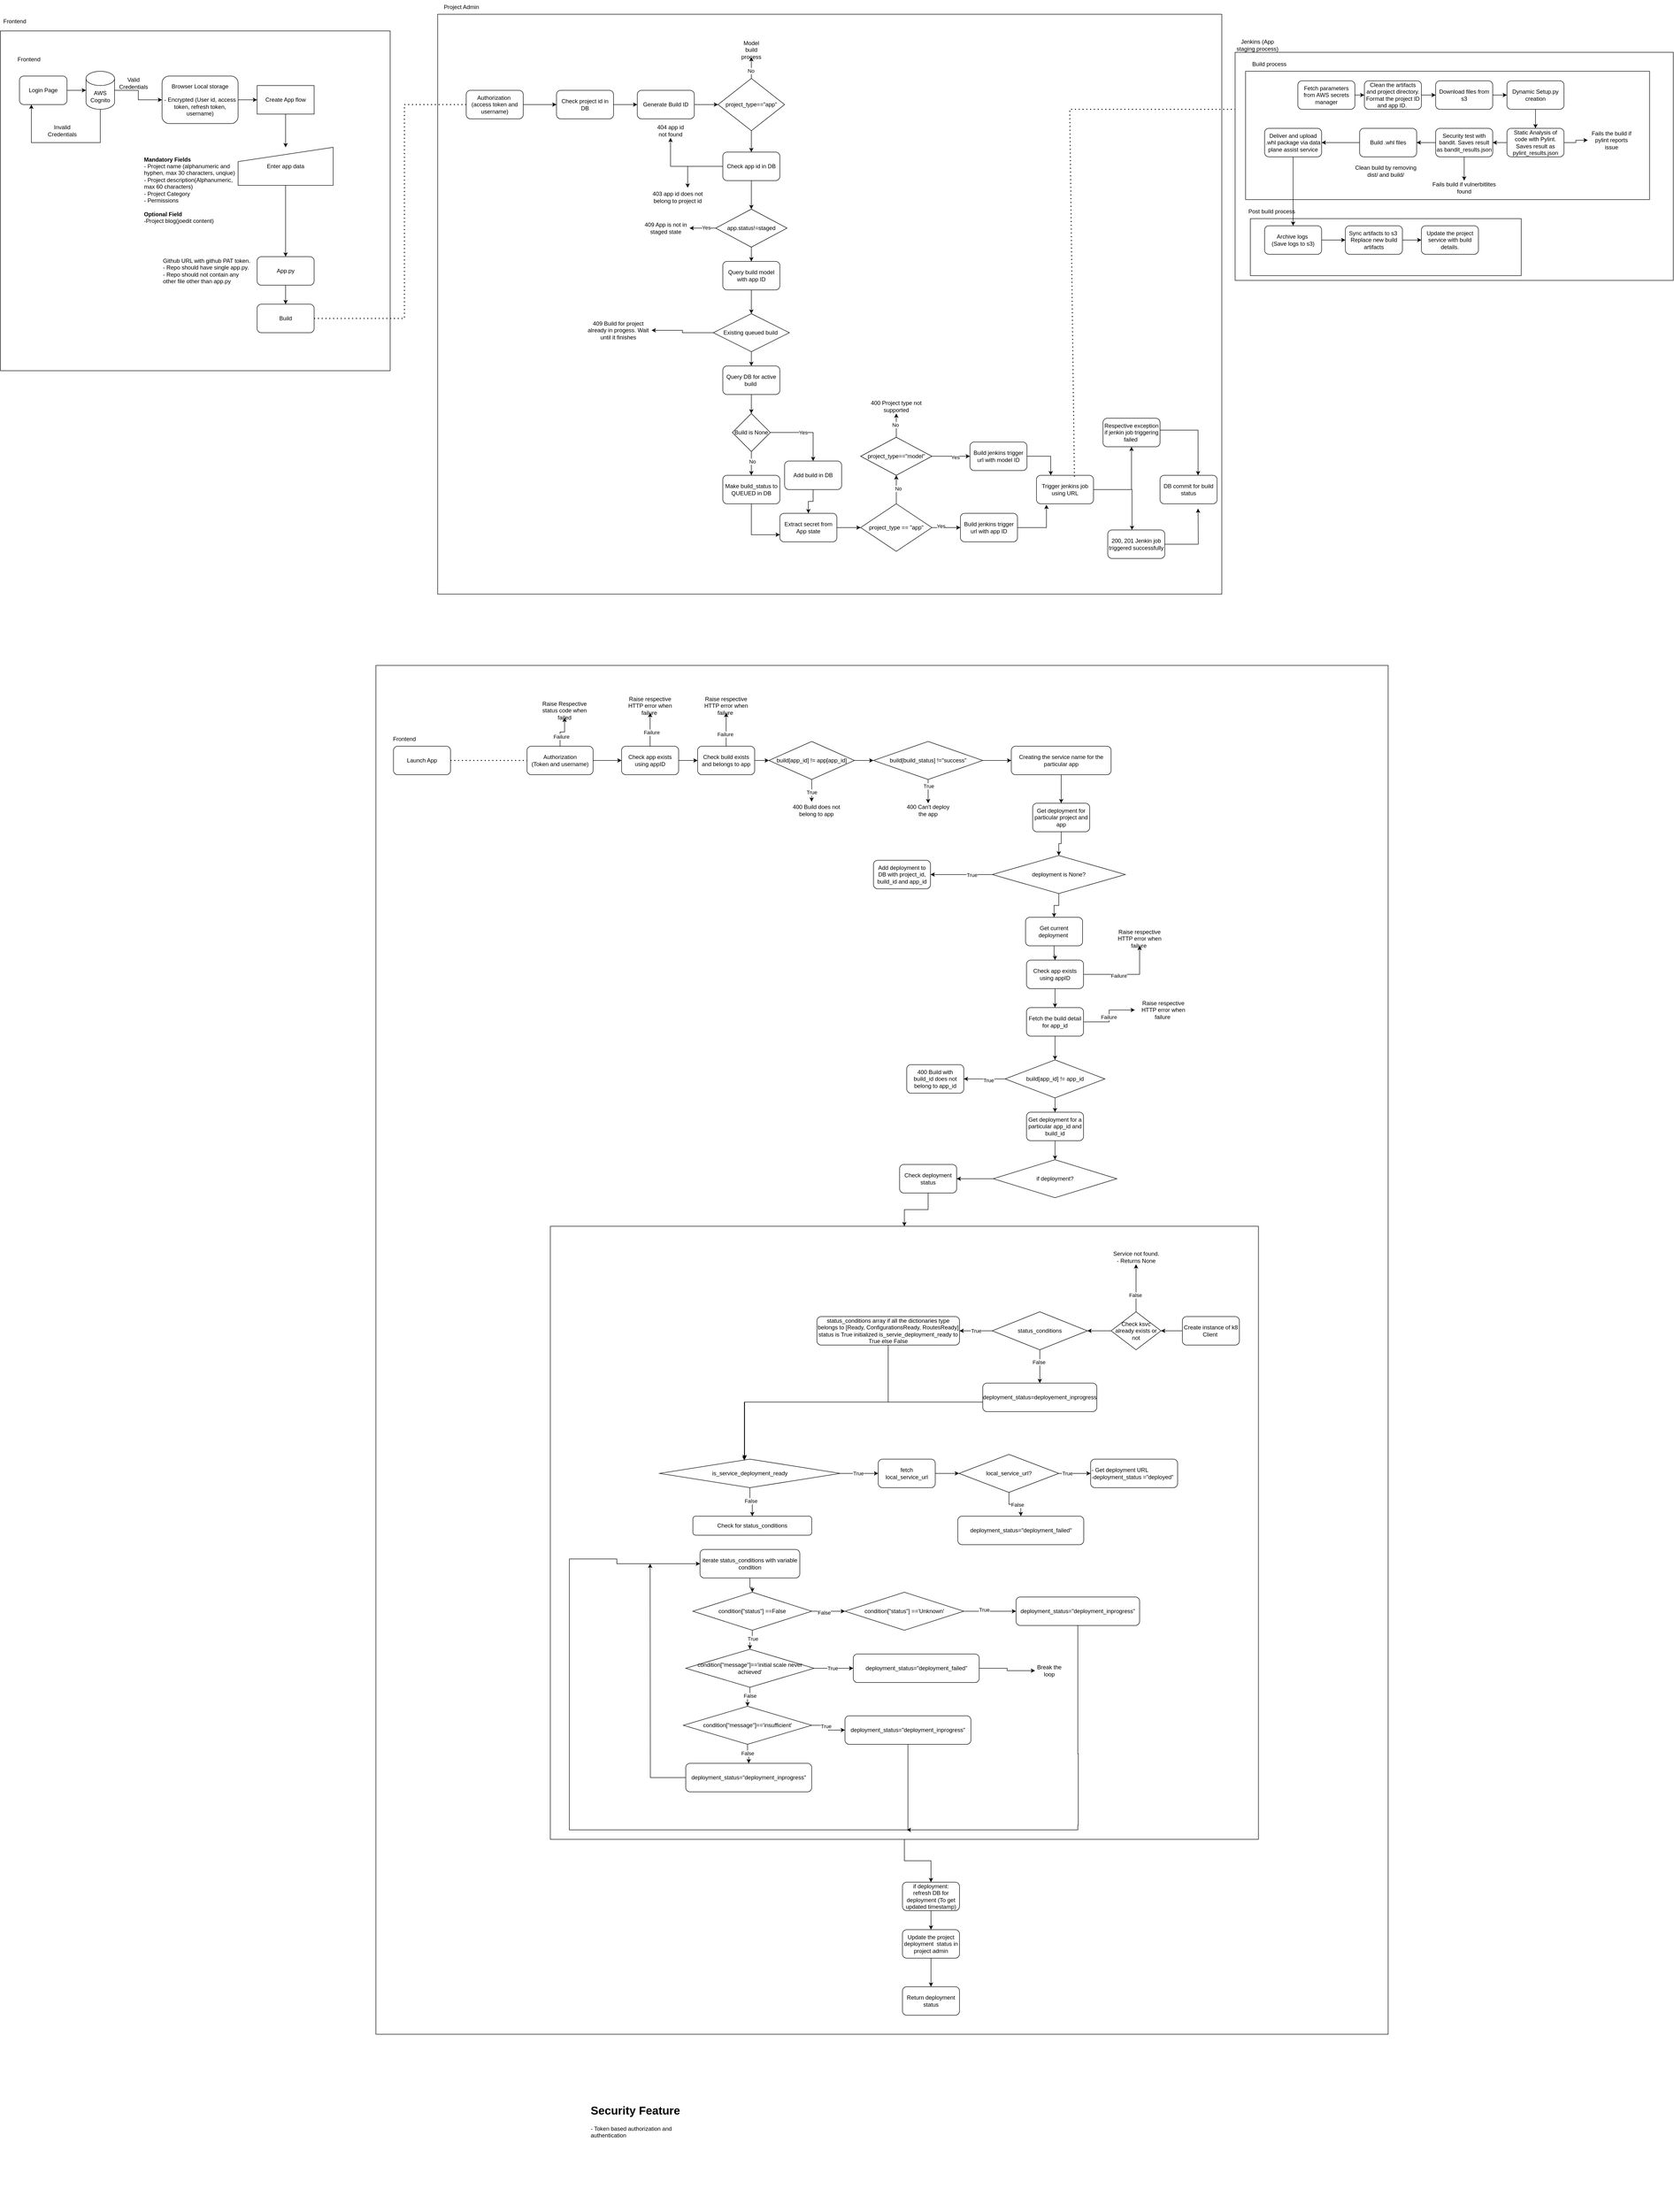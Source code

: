 <mxfile version="26.1.1">
  <diagram name="Page-1" id="04eZTmSLNJgUhnqo3_pa">
    <mxGraphModel grid="1" page="1" gridSize="10" guides="1" tooltips="1" connect="1" arrows="1" fold="1" pageScale="1" pageWidth="827" pageHeight="1169" math="0" shadow="0">
      <root>
        <mxCell id="0" />
        <mxCell id="1" parent="0" />
        <mxCell id="QvcRcpZz988IZ9j-JeaG-220" value="" style="rounded=0;whiteSpace=wrap;html=1;" vertex="1" parent="1">
          <mxGeometry x="790" y="1320" width="2130" height="2880" as="geometry" />
        </mxCell>
        <mxCell id="QvcRcpZz988IZ9j-JeaG-215" value="" style="edgeStyle=orthogonalEdgeStyle;rounded=0;orthogonalLoop=1;jettySize=auto;html=1;" edge="1" parent="1" source="QvcRcpZz988IZ9j-JeaG-212" target="QvcRcpZz988IZ9j-JeaG-214">
          <mxGeometry relative="1" as="geometry" />
        </mxCell>
        <mxCell id="QvcRcpZz988IZ9j-JeaG-212" value="" style="rounded=0;whiteSpace=wrap;html=1;" vertex="1" parent="1">
          <mxGeometry x="1157" y="2500" width="1490" height="1290" as="geometry" />
        </mxCell>
        <mxCell id="QvcRcpZz988IZ9j-JeaG-80" value="" style="rounded=0;whiteSpace=wrap;html=1;" vertex="1" parent="1">
          <mxGeometry y="-15" width="820" height="715" as="geometry" />
        </mxCell>
        <mxCell id="QvcRcpZz988IZ9j-JeaG-79" value="" style="rounded=0;whiteSpace=wrap;html=1;" vertex="1" parent="1">
          <mxGeometry x="920" y="-50" width="1650" height="1220" as="geometry" />
        </mxCell>
        <mxCell id="QvcRcpZz988IZ9j-JeaG-77" value="" style="rounded=0;whiteSpace=wrap;html=1;" vertex="1" parent="1">
          <mxGeometry x="2598" y="30" width="922" height="480" as="geometry" />
        </mxCell>
        <mxCell id="QvcRcpZz988IZ9j-JeaG-73" value="" style="rounded=0;whiteSpace=wrap;html=1;" vertex="1" parent="1">
          <mxGeometry x="2620" y="70" width="850" height="270" as="geometry" />
        </mxCell>
        <mxCell id="QvcRcpZz988IZ9j-JeaG-71" value="" style="rounded=0;whiteSpace=wrap;html=1;" vertex="1" parent="1">
          <mxGeometry x="2630" y="380" width="570" height="120" as="geometry" />
        </mxCell>
        <mxCell id="QvcRcpZz988IZ9j-JeaG-42" value="200, 201 Jenkin job triggered successfully" style="rounded=1;whiteSpace=wrap;html=1;" vertex="1" parent="1">
          <mxGeometry x="2330" y="1035" width="120" height="60" as="geometry" />
        </mxCell>
        <mxCell id="bCO52bIQ9dE28dOcg5Y--2" value="Frontend" style="text;strokeColor=none;fillColor=none;align=left;verticalAlign=middle;spacingLeft=4;spacingRight=4;overflow=hidden;points=[[0,0.5],[1,0.5]];portConstraint=eastwest;rotatable=0;whiteSpace=wrap;html=1;" vertex="1" parent="1">
          <mxGeometry x="30" y="30" width="80" height="30" as="geometry" />
        </mxCell>
        <mxCell id="bCO52bIQ9dE28dOcg5Y--3" value="" style="edgeStyle=orthogonalEdgeStyle;rounded=0;orthogonalLoop=1;jettySize=auto;html=1;" edge="1" parent="1" source="bCO52bIQ9dE28dOcg5Y--4" target="bCO52bIQ9dE28dOcg5Y--7">
          <mxGeometry relative="1" as="geometry" />
        </mxCell>
        <mxCell id="bCO52bIQ9dE28dOcg5Y--4" value="Login Page" style="rounded=1;whiteSpace=wrap;html=1;" vertex="1" parent="1">
          <mxGeometry x="40" y="80" width="100" height="60" as="geometry" />
        </mxCell>
        <mxCell id="bCO52bIQ9dE28dOcg5Y--5" style="edgeStyle=orthogonalEdgeStyle;rounded=0;orthogonalLoop=1;jettySize=auto;html=1;entryX=0.25;entryY=1;entryDx=0;entryDy=0;" edge="1" parent="1" source="bCO52bIQ9dE28dOcg5Y--7" target="bCO52bIQ9dE28dOcg5Y--4">
          <mxGeometry relative="1" as="geometry">
            <Array as="points">
              <mxPoint x="210" y="220" />
              <mxPoint x="65" y="220" />
            </Array>
          </mxGeometry>
        </mxCell>
        <mxCell id="bCO52bIQ9dE28dOcg5Y--6" value="" style="edgeStyle=orthogonalEdgeStyle;rounded=0;orthogonalLoop=1;jettySize=auto;html=1;" edge="1" parent="1" source="bCO52bIQ9dE28dOcg5Y--7" target="bCO52bIQ9dE28dOcg5Y--9">
          <mxGeometry relative="1" as="geometry" />
        </mxCell>
        <mxCell id="bCO52bIQ9dE28dOcg5Y--7" value="AWS Cognito" style="shape=cylinder3;whiteSpace=wrap;html=1;boundedLbl=1;backgroundOutline=1;size=15;" vertex="1" parent="1">
          <mxGeometry x="180" y="70" width="60" height="80" as="geometry" />
        </mxCell>
        <mxCell id="bCO52bIQ9dE28dOcg5Y--8" value="" style="edgeStyle=orthogonalEdgeStyle;rounded=0;orthogonalLoop=1;jettySize=auto;html=1;" edge="1" parent="1" source="bCO52bIQ9dE28dOcg5Y--9" target="bCO52bIQ9dE28dOcg5Y--41">
          <mxGeometry relative="1" as="geometry">
            <mxPoint x="580" y="130" as="targetPoint" />
          </mxGeometry>
        </mxCell>
        <mxCell id="bCO52bIQ9dE28dOcg5Y--9" value="Browser Local storage&lt;br&gt;&lt;br&gt;- Encrypted (User id, access token, refresh token, username)" style="rounded=1;whiteSpace=wrap;html=1;" vertex="1" parent="1">
          <mxGeometry x="340" y="80" width="160" height="100" as="geometry" />
        </mxCell>
        <mxCell id="bCO52bIQ9dE28dOcg5Y--10" value="Invalid Credentials" style="text;html=1;align=center;verticalAlign=middle;whiteSpace=wrap;rounded=0;" vertex="1" parent="1">
          <mxGeometry x="100" y="180" width="60" height="30" as="geometry" />
        </mxCell>
        <mxCell id="bCO52bIQ9dE28dOcg5Y--11" value="Valid Credentials" style="text;html=1;align=center;verticalAlign=middle;whiteSpace=wrap;rounded=0;" vertex="1" parent="1">
          <mxGeometry x="250" y="80" width="60" height="30" as="geometry" />
        </mxCell>
        <mxCell id="bCO52bIQ9dE28dOcg5Y--43" style="edgeStyle=orthogonalEdgeStyle;rounded=0;orthogonalLoop=1;jettySize=auto;html=1;" edge="1" parent="1" source="bCO52bIQ9dE28dOcg5Y--41" target="bCO52bIQ9dE28dOcg5Y--44">
          <mxGeometry relative="1" as="geometry">
            <mxPoint x="600" y="230" as="targetPoint" />
          </mxGeometry>
        </mxCell>
        <mxCell id="bCO52bIQ9dE28dOcg5Y--41" value="Create App flow" style="rounded=0;whiteSpace=wrap;html=1;" vertex="1" parent="1">
          <mxGeometry x="540" y="100" width="120" height="60" as="geometry" />
        </mxCell>
        <mxCell id="bCO52bIQ9dE28dOcg5Y--46" style="edgeStyle=orthogonalEdgeStyle;rounded=0;orthogonalLoop=1;jettySize=auto;html=1;" edge="1" parent="1" source="bCO52bIQ9dE28dOcg5Y--44" target="bCO52bIQ9dE28dOcg5Y--47">
          <mxGeometry relative="1" as="geometry">
            <mxPoint x="600" y="460" as="targetPoint" />
          </mxGeometry>
        </mxCell>
        <mxCell id="bCO52bIQ9dE28dOcg5Y--44" value="Enter app data" style="shape=manualInput;whiteSpace=wrap;html=1;" vertex="1" parent="1">
          <mxGeometry x="500" y="230" width="200" height="80" as="geometry" />
        </mxCell>
        <mxCell id="bCO52bIQ9dE28dOcg5Y--45" value="&lt;b&gt;Mandatory Fields&lt;br&gt;&lt;/b&gt;- Project name (alphanumeric and hyphen, max 30 characters, unqiue)&lt;br&gt;- Project description(Alphanumeric, max 60 characters)&lt;br&gt;- Project Category&lt;br&gt;- Permissions&lt;br&gt;&lt;br&gt;&lt;b&gt;Optional Field&lt;br&gt;&lt;/b&gt;-Project blog(joedit content)" style="text;html=1;align=left;verticalAlign=middle;whiteSpace=wrap;rounded=0;" vertex="1" parent="1">
          <mxGeometry x="300" y="200" width="200" height="240" as="geometry" />
        </mxCell>
        <mxCell id="bCO52bIQ9dE28dOcg5Y--50" value="" style="edgeStyle=orthogonalEdgeStyle;rounded=0;orthogonalLoop=1;jettySize=auto;html=1;" edge="1" parent="1" source="bCO52bIQ9dE28dOcg5Y--47" target="bCO52bIQ9dE28dOcg5Y--49">
          <mxGeometry relative="1" as="geometry" />
        </mxCell>
        <mxCell id="bCO52bIQ9dE28dOcg5Y--47" value="App.py" style="rounded=1;whiteSpace=wrap;html=1;" vertex="1" parent="1">
          <mxGeometry x="540" y="460" width="120" height="60" as="geometry" />
        </mxCell>
        <mxCell id="bCO52bIQ9dE28dOcg5Y--48" value="Github URL with github PAT token.&lt;br&gt;- Repo should have single app.py.&lt;br&gt;&lt;div style=&quot;&quot;&gt;&lt;span style=&quot;background-color: initial;&quot;&gt;- Repo should not contain any other file other than app.py&lt;/span&gt;&lt;/div&gt;" style="text;html=1;align=left;verticalAlign=middle;whiteSpace=wrap;rounded=0;" vertex="1" parent="1">
          <mxGeometry x="340" y="440" width="190" height="100" as="geometry" />
        </mxCell>
        <mxCell id="bCO52bIQ9dE28dOcg5Y--49" value="Build" style="rounded=1;whiteSpace=wrap;html=1;" vertex="1" parent="1">
          <mxGeometry x="540" y="560" width="120" height="60" as="geometry" />
        </mxCell>
        <mxCell id="QvcRcpZz988IZ9j-JeaG-1" value="" style="edgeStyle=orthogonalEdgeStyle;rounded=0;orthogonalLoop=1;jettySize=auto;html=1;" edge="1" parent="1" source="bCO52bIQ9dE28dOcg5Y--51" target="bCO52bIQ9dE28dOcg5Y--52">
          <mxGeometry relative="1" as="geometry" />
        </mxCell>
        <mxCell id="bCO52bIQ9dE28dOcg5Y--51" value="Authorization&amp;nbsp;&lt;br&gt;(access token and username)" style="rounded=1;whiteSpace=wrap;html=1;" vertex="1" parent="1">
          <mxGeometry x="980" y="110" width="120" height="60" as="geometry" />
        </mxCell>
        <mxCell id="QvcRcpZz988IZ9j-JeaG-2" value="" style="edgeStyle=orthogonalEdgeStyle;rounded=0;orthogonalLoop=1;jettySize=auto;html=1;" edge="1" parent="1" source="bCO52bIQ9dE28dOcg5Y--52" target="bCO52bIQ9dE28dOcg5Y--53">
          <mxGeometry relative="1" as="geometry" />
        </mxCell>
        <mxCell id="bCO52bIQ9dE28dOcg5Y--52" value="Check project id in DB" style="rounded=1;whiteSpace=wrap;html=1;" vertex="1" parent="1">
          <mxGeometry x="1170" y="110" width="120" height="60" as="geometry" />
        </mxCell>
        <mxCell id="QvcRcpZz988IZ9j-JeaG-3" value="" style="edgeStyle=orthogonalEdgeStyle;rounded=0;orthogonalLoop=1;jettySize=auto;html=1;" edge="1" parent="1" source="bCO52bIQ9dE28dOcg5Y--53" target="bCO52bIQ9dE28dOcg5Y--55">
          <mxGeometry relative="1" as="geometry" />
        </mxCell>
        <mxCell id="bCO52bIQ9dE28dOcg5Y--53" value="Generate Build ID" style="rounded=1;whiteSpace=wrap;html=1;" vertex="1" parent="1">
          <mxGeometry x="1340" y="110" width="120" height="60" as="geometry" />
        </mxCell>
        <mxCell id="bCO52bIQ9dE28dOcg5Y--57" value="" style="edgeStyle=orthogonalEdgeStyle;rounded=0;orthogonalLoop=1;jettySize=auto;html=1;" edge="1" parent="1" source="bCO52bIQ9dE28dOcg5Y--55" target="bCO52bIQ9dE28dOcg5Y--56">
          <mxGeometry relative="1" as="geometry" />
        </mxCell>
        <mxCell id="bCO52bIQ9dE28dOcg5Y--58" value="No" style="edgeLabel;html=1;align=center;verticalAlign=middle;resizable=0;points=[];" vertex="1" connectable="0" parent="bCO52bIQ9dE28dOcg5Y--57">
          <mxGeometry x="-0.289" y="1" relative="1" as="geometry">
            <mxPoint as="offset" />
          </mxGeometry>
        </mxCell>
        <mxCell id="bCO52bIQ9dE28dOcg5Y--60" value="" style="edgeStyle=orthogonalEdgeStyle;rounded=0;orthogonalLoop=1;jettySize=auto;html=1;" edge="1" parent="1" source="bCO52bIQ9dE28dOcg5Y--55" target="bCO52bIQ9dE28dOcg5Y--59">
          <mxGeometry relative="1" as="geometry" />
        </mxCell>
        <mxCell id="bCO52bIQ9dE28dOcg5Y--55" value="project_type==&quot;app&quot;" style="rhombus;whiteSpace=wrap;html=1;" vertex="1" parent="1">
          <mxGeometry x="1510" y="85" width="140" height="110" as="geometry" />
        </mxCell>
        <mxCell id="bCO52bIQ9dE28dOcg5Y--56" value="Model build process" style="text;html=1;align=center;verticalAlign=middle;whiteSpace=wrap;rounded=0;" vertex="1" parent="1">
          <mxGeometry x="1550" y="10" width="60" height="30" as="geometry" />
        </mxCell>
        <mxCell id="bCO52bIQ9dE28dOcg5Y--62" value="" style="edgeStyle=orthogonalEdgeStyle;rounded=0;orthogonalLoop=1;jettySize=auto;html=1;" edge="1" parent="1" source="bCO52bIQ9dE28dOcg5Y--59" target="bCO52bIQ9dE28dOcg5Y--61">
          <mxGeometry relative="1" as="geometry" />
        </mxCell>
        <mxCell id="bCO52bIQ9dE28dOcg5Y--67" style="edgeStyle=orthogonalEdgeStyle;rounded=0;orthogonalLoop=1;jettySize=auto;html=1;entryX=0.5;entryY=0;entryDx=0;entryDy=0;" edge="1" parent="1" source="bCO52bIQ9dE28dOcg5Y--59" target="bCO52bIQ9dE28dOcg5Y--66">
          <mxGeometry relative="1" as="geometry" />
        </mxCell>
        <mxCell id="bCO52bIQ9dE28dOcg5Y--59" value="Check app id in DB" style="rounded=1;whiteSpace=wrap;html=1;" vertex="1" parent="1">
          <mxGeometry x="1520" y="240" width="120" height="60" as="geometry" />
        </mxCell>
        <mxCell id="bCO52bIQ9dE28dOcg5Y--61" value="404 app id not found" style="text;html=1;align=center;verticalAlign=middle;whiteSpace=wrap;rounded=0;" vertex="1" parent="1">
          <mxGeometry x="1380" y="180" width="60" height="30" as="geometry" />
        </mxCell>
        <mxCell id="bCO52bIQ9dE28dOcg5Y--63" value="403 app id does not belong to project id" style="text;html=1;align=center;verticalAlign=middle;whiteSpace=wrap;rounded=0;" vertex="1" parent="1">
          <mxGeometry x="1370" y="320" width="110" height="30" as="geometry" />
        </mxCell>
        <mxCell id="bCO52bIQ9dE28dOcg5Y--65" style="edgeStyle=orthogonalEdgeStyle;rounded=0;orthogonalLoop=1;jettySize=auto;html=1;entryX=0.691;entryY=-0.167;entryDx=0;entryDy=0;entryPerimeter=0;" edge="1" parent="1" source="bCO52bIQ9dE28dOcg5Y--59" target="bCO52bIQ9dE28dOcg5Y--63">
          <mxGeometry relative="1" as="geometry" />
        </mxCell>
        <mxCell id="bCO52bIQ9dE28dOcg5Y--69" value="" style="edgeStyle=orthogonalEdgeStyle;rounded=0;orthogonalLoop=1;jettySize=auto;html=1;" edge="1" parent="1" source="bCO52bIQ9dE28dOcg5Y--66" target="bCO52bIQ9dE28dOcg5Y--68">
          <mxGeometry relative="1" as="geometry" />
        </mxCell>
        <mxCell id="bCO52bIQ9dE28dOcg5Y--70" value="Yes" style="edgeLabel;html=1;align=center;verticalAlign=middle;resizable=0;points=[];" vertex="1" connectable="0" parent="bCO52bIQ9dE28dOcg5Y--69">
          <mxGeometry x="-0.273" y="-1" relative="1" as="geometry">
            <mxPoint as="offset" />
          </mxGeometry>
        </mxCell>
        <mxCell id="bCO52bIQ9dE28dOcg5Y--73" value="" style="edgeStyle=orthogonalEdgeStyle;rounded=0;orthogonalLoop=1;jettySize=auto;html=1;" edge="1" parent="1" source="bCO52bIQ9dE28dOcg5Y--66" target="bCO52bIQ9dE28dOcg5Y--72">
          <mxGeometry relative="1" as="geometry" />
        </mxCell>
        <mxCell id="bCO52bIQ9dE28dOcg5Y--66" value="app.status!=staged" style="rhombus;whiteSpace=wrap;html=1;" vertex="1" parent="1">
          <mxGeometry x="1505" y="360" width="150" height="80" as="geometry" />
        </mxCell>
        <mxCell id="bCO52bIQ9dE28dOcg5Y--68" value="409 App is not in staged state" style="text;html=1;align=center;verticalAlign=middle;whiteSpace=wrap;rounded=0;" vertex="1" parent="1">
          <mxGeometry x="1350" y="385" width="100" height="30" as="geometry" />
        </mxCell>
        <mxCell id="bCO52bIQ9dE28dOcg5Y--76" value="" style="edgeStyle=orthogonalEdgeStyle;rounded=0;orthogonalLoop=1;jettySize=auto;html=1;" edge="1" parent="1" source="bCO52bIQ9dE28dOcg5Y--72" target="bCO52bIQ9dE28dOcg5Y--75">
          <mxGeometry relative="1" as="geometry" />
        </mxCell>
        <mxCell id="bCO52bIQ9dE28dOcg5Y--72" value="Query build model with app ID" style="rounded=1;whiteSpace=wrap;html=1;" vertex="1" parent="1">
          <mxGeometry x="1520" y="470" width="120" height="60" as="geometry" />
        </mxCell>
        <mxCell id="bCO52bIQ9dE28dOcg5Y--79" style="edgeStyle=orthogonalEdgeStyle;rounded=0;orthogonalLoop=1;jettySize=auto;html=1;" edge="1" parent="1" source="bCO52bIQ9dE28dOcg5Y--75" target="bCO52bIQ9dE28dOcg5Y--78">
          <mxGeometry relative="1" as="geometry" />
        </mxCell>
        <mxCell id="bCO52bIQ9dE28dOcg5Y--82" value="" style="edgeStyle=orthogonalEdgeStyle;rounded=0;orthogonalLoop=1;jettySize=auto;html=1;" edge="1" parent="1" source="bCO52bIQ9dE28dOcg5Y--75" target="bCO52bIQ9dE28dOcg5Y--80">
          <mxGeometry relative="1" as="geometry" />
        </mxCell>
        <mxCell id="bCO52bIQ9dE28dOcg5Y--75" value="Existing queued build&amp;nbsp;" style="rhombus;whiteSpace=wrap;html=1;" vertex="1" parent="1">
          <mxGeometry x="1500" y="580" width="160" height="80" as="geometry" />
        </mxCell>
        <mxCell id="bCO52bIQ9dE28dOcg5Y--78" value="409 Build for project already in progess. Wait until it finishes" style="text;html=1;align=center;verticalAlign=middle;whiteSpace=wrap;rounded=0;" vertex="1" parent="1">
          <mxGeometry x="1230" y="600" width="140" height="30" as="geometry" />
        </mxCell>
        <mxCell id="bCO52bIQ9dE28dOcg5Y--84" value="" style="edgeStyle=orthogonalEdgeStyle;rounded=0;orthogonalLoop=1;jettySize=auto;html=1;" edge="1" parent="1" source="bCO52bIQ9dE28dOcg5Y--80" target="bCO52bIQ9dE28dOcg5Y--83">
          <mxGeometry relative="1" as="geometry" />
        </mxCell>
        <mxCell id="bCO52bIQ9dE28dOcg5Y--80" value="Query DB for active build&amp;nbsp;" style="rounded=1;whiteSpace=wrap;html=1;" vertex="1" parent="1">
          <mxGeometry x="1520" y="690" width="120" height="60" as="geometry" />
        </mxCell>
        <mxCell id="bCO52bIQ9dE28dOcg5Y--87" value="" style="edgeStyle=orthogonalEdgeStyle;rounded=0;orthogonalLoop=1;jettySize=auto;html=1;" edge="1" parent="1" source="bCO52bIQ9dE28dOcg5Y--83" target="bCO52bIQ9dE28dOcg5Y--86">
          <mxGeometry relative="1" as="geometry" />
        </mxCell>
        <mxCell id="bCO52bIQ9dE28dOcg5Y--88" value="No" style="edgeLabel;html=1;align=center;verticalAlign=middle;resizable=0;points=[];" vertex="1" connectable="0" parent="bCO52bIQ9dE28dOcg5Y--87">
          <mxGeometry x="-0.16" y="2" relative="1" as="geometry">
            <mxPoint as="offset" />
          </mxGeometry>
        </mxCell>
        <mxCell id="bCO52bIQ9dE28dOcg5Y--89" value="" style="edgeStyle=orthogonalEdgeStyle;rounded=0;orthogonalLoop=1;jettySize=auto;html=1;" edge="1" parent="1" source="bCO52bIQ9dE28dOcg5Y--83" target="bCO52bIQ9dE28dOcg5Y--85">
          <mxGeometry relative="1" as="geometry" />
        </mxCell>
        <mxCell id="bCO52bIQ9dE28dOcg5Y--90" value="Yes" style="edgeLabel;html=1;align=center;verticalAlign=middle;resizable=0;points=[];" vertex="1" connectable="0" parent="bCO52bIQ9dE28dOcg5Y--89">
          <mxGeometry x="-0.089" relative="1" as="geometry">
            <mxPoint as="offset" />
          </mxGeometry>
        </mxCell>
        <mxCell id="bCO52bIQ9dE28dOcg5Y--83" value="Build is None" style="rhombus;whiteSpace=wrap;html=1;" vertex="1" parent="1">
          <mxGeometry x="1540" y="790" width="80" height="80" as="geometry" />
        </mxCell>
        <mxCell id="QvcRcpZz988IZ9j-JeaG-7" style="edgeStyle=orthogonalEdgeStyle;rounded=0;orthogonalLoop=1;jettySize=auto;html=1;" edge="1" parent="1" source="bCO52bIQ9dE28dOcg5Y--85" target="QvcRcpZz988IZ9j-JeaG-5">
          <mxGeometry relative="1" as="geometry" />
        </mxCell>
        <mxCell id="bCO52bIQ9dE28dOcg5Y--85" value="Add build in DB" style="rounded=1;whiteSpace=wrap;html=1;" vertex="1" parent="1">
          <mxGeometry x="1650" y="890" width="120" height="60" as="geometry" />
        </mxCell>
        <mxCell id="QvcRcpZz988IZ9j-JeaG-6" style="edgeStyle=orthogonalEdgeStyle;rounded=0;orthogonalLoop=1;jettySize=auto;html=1;entryX=0;entryY=0.75;entryDx=0;entryDy=0;" edge="1" parent="1" source="bCO52bIQ9dE28dOcg5Y--86" target="QvcRcpZz988IZ9j-JeaG-5">
          <mxGeometry relative="1" as="geometry" />
        </mxCell>
        <mxCell id="bCO52bIQ9dE28dOcg5Y--86" value="Make build_status to QUEUED in DB" style="rounded=1;whiteSpace=wrap;html=1;" vertex="1" parent="1">
          <mxGeometry x="1520" y="920" width="120" height="60" as="geometry" />
        </mxCell>
        <mxCell id="QvcRcpZz988IZ9j-JeaG-4" value="" style="endArrow=none;dashed=1;html=1;dashPattern=1 3;strokeWidth=2;rounded=0;exitX=1;exitY=0.5;exitDx=0;exitDy=0;entryX=0;entryY=0.5;entryDx=0;entryDy=0;" edge="1" parent="1" source="bCO52bIQ9dE28dOcg5Y--49" target="bCO52bIQ9dE28dOcg5Y--51">
          <mxGeometry width="50" height="50" relative="1" as="geometry">
            <mxPoint x="820" y="530" as="sourcePoint" />
            <mxPoint x="850" y="140" as="targetPoint" />
            <Array as="points">
              <mxPoint x="850" y="590" />
              <mxPoint x="850" y="140" />
            </Array>
          </mxGeometry>
        </mxCell>
        <mxCell id="QvcRcpZz988IZ9j-JeaG-10" style="edgeStyle=orthogonalEdgeStyle;rounded=0;orthogonalLoop=1;jettySize=auto;html=1;entryX=0;entryY=0.5;entryDx=0;entryDy=0;" edge="1" parent="1" source="QvcRcpZz988IZ9j-JeaG-5" target="QvcRcpZz988IZ9j-JeaG-8">
          <mxGeometry relative="1" as="geometry" />
        </mxCell>
        <mxCell id="QvcRcpZz988IZ9j-JeaG-5" value="Extract secret from App state" style="rounded=1;whiteSpace=wrap;html=1;" vertex="1" parent="1">
          <mxGeometry x="1640" y="1000" width="120" height="60" as="geometry" />
        </mxCell>
        <mxCell id="QvcRcpZz988IZ9j-JeaG-12" style="edgeStyle=orthogonalEdgeStyle;rounded=0;orthogonalLoop=1;jettySize=auto;html=1;entryX=0.5;entryY=1;entryDx=0;entryDy=0;" edge="1" parent="1" source="QvcRcpZz988IZ9j-JeaG-8" target="QvcRcpZz988IZ9j-JeaG-14">
          <mxGeometry relative="1" as="geometry">
            <mxPoint x="1885" y="920" as="targetPoint" />
          </mxGeometry>
        </mxCell>
        <mxCell id="QvcRcpZz988IZ9j-JeaG-13" value="No" style="edgeLabel;html=1;align=center;verticalAlign=middle;resizable=0;points=[];" connectable="0" vertex="1" parent="QvcRcpZz988IZ9j-JeaG-12">
          <mxGeometry x="0.075" y="-4" relative="1" as="geometry">
            <mxPoint as="offset" />
          </mxGeometry>
        </mxCell>
        <mxCell id="QvcRcpZz988IZ9j-JeaG-26" value="" style="edgeStyle=orthogonalEdgeStyle;rounded=0;orthogonalLoop=1;jettySize=auto;html=1;" edge="1" parent="1" source="QvcRcpZz988IZ9j-JeaG-8" target="QvcRcpZz988IZ9j-JeaG-25">
          <mxGeometry relative="1" as="geometry" />
        </mxCell>
        <mxCell id="QvcRcpZz988IZ9j-JeaG-27" value="Yes" style="edgeLabel;html=1;align=center;verticalAlign=middle;resizable=0;points=[];" connectable="0" vertex="1" parent="QvcRcpZz988IZ9j-JeaG-26">
          <mxGeometry x="-0.383" y="3" relative="1" as="geometry">
            <mxPoint as="offset" />
          </mxGeometry>
        </mxCell>
        <mxCell id="QvcRcpZz988IZ9j-JeaG-8" value="project_type == &quot;app&quot;" style="rhombus;whiteSpace=wrap;html=1;" vertex="1" parent="1">
          <mxGeometry x="1810" y="980" width="150" height="100" as="geometry" />
        </mxCell>
        <mxCell id="QvcRcpZz988IZ9j-JeaG-16" style="edgeStyle=orthogonalEdgeStyle;rounded=0;orthogonalLoop=1;jettySize=auto;html=1;" edge="1" parent="1" source="QvcRcpZz988IZ9j-JeaG-14" target="QvcRcpZz988IZ9j-JeaG-15">
          <mxGeometry relative="1" as="geometry" />
        </mxCell>
        <mxCell id="QvcRcpZz988IZ9j-JeaG-17" value="No" style="edgeLabel;html=1;align=center;verticalAlign=middle;resizable=0;points=[];" connectable="0" vertex="1" parent="QvcRcpZz988IZ9j-JeaG-16">
          <mxGeometry x="0.036" y="2" relative="1" as="geometry">
            <mxPoint as="offset" />
          </mxGeometry>
        </mxCell>
        <mxCell id="QvcRcpZz988IZ9j-JeaG-20" style="edgeStyle=orthogonalEdgeStyle;rounded=0;orthogonalLoop=1;jettySize=auto;html=1;" edge="1" parent="1" source="QvcRcpZz988IZ9j-JeaG-14" target="QvcRcpZz988IZ9j-JeaG-24">
          <mxGeometry relative="1" as="geometry">
            <mxPoint x="2040" y="880" as="targetPoint" />
          </mxGeometry>
        </mxCell>
        <mxCell id="QvcRcpZz988IZ9j-JeaG-21" value="Yes" style="edgeLabel;html=1;align=center;verticalAlign=middle;resizable=0;points=[];" connectable="0" vertex="1" parent="QvcRcpZz988IZ9j-JeaG-20">
          <mxGeometry x="0.23" y="-2" relative="1" as="geometry">
            <mxPoint as="offset" />
          </mxGeometry>
        </mxCell>
        <mxCell id="QvcRcpZz988IZ9j-JeaG-14" value="project_type==&quot;model&quot;" style="rhombus;whiteSpace=wrap;html=1;" vertex="1" parent="1">
          <mxGeometry x="1810" y="840" width="150" height="80" as="geometry" />
        </mxCell>
        <mxCell id="QvcRcpZz988IZ9j-JeaG-15" value="400 Project type not supported" style="text;html=1;align=center;verticalAlign=middle;whiteSpace=wrap;rounded=0;" vertex="1" parent="1">
          <mxGeometry x="1815" y="760" width="140" height="30" as="geometry" />
        </mxCell>
        <mxCell id="QvcRcpZz988IZ9j-JeaG-30" style="edgeStyle=orthogonalEdgeStyle;rounded=0;orthogonalLoop=1;jettySize=auto;html=1;entryX=0.25;entryY=0;entryDx=0;entryDy=0;" edge="1" parent="1" source="QvcRcpZz988IZ9j-JeaG-24" target="QvcRcpZz988IZ9j-JeaG-29">
          <mxGeometry relative="1" as="geometry" />
        </mxCell>
        <mxCell id="QvcRcpZz988IZ9j-JeaG-24" value="Build jenkins trigger url with model ID" style="rounded=1;whiteSpace=wrap;html=1;" vertex="1" parent="1">
          <mxGeometry x="2040" y="850" width="120" height="60" as="geometry" />
        </mxCell>
        <mxCell id="QvcRcpZz988IZ9j-JeaG-25" value="Build jenkins trigger url with app ID" style="rounded=1;whiteSpace=wrap;html=1;" vertex="1" parent="1">
          <mxGeometry x="2020" y="1000" width="120" height="60" as="geometry" />
        </mxCell>
        <mxCell id="QvcRcpZz988IZ9j-JeaG-35" style="edgeStyle=orthogonalEdgeStyle;rounded=0;orthogonalLoop=1;jettySize=auto;html=1;entryX=0.5;entryY=1;entryDx=0;entryDy=0;" edge="1" parent="1" source="QvcRcpZz988IZ9j-JeaG-29" target="QvcRcpZz988IZ9j-JeaG-44">
          <mxGeometry relative="1" as="geometry">
            <mxPoint x="2380" y="850" as="targetPoint" />
          </mxGeometry>
        </mxCell>
        <mxCell id="QvcRcpZz988IZ9j-JeaG-36" style="edgeStyle=orthogonalEdgeStyle;rounded=0;orthogonalLoop=1;jettySize=auto;html=1;" edge="1" parent="1" source="QvcRcpZz988IZ9j-JeaG-29" target="QvcRcpZz988IZ9j-JeaG-42">
          <mxGeometry relative="1" as="geometry">
            <mxPoint x="2380" y="1040" as="targetPoint" />
            <Array as="points">
              <mxPoint x="2381" y="950" />
            </Array>
          </mxGeometry>
        </mxCell>
        <mxCell id="QvcRcpZz988IZ9j-JeaG-29" value="Trigger jenkins job using URL" style="rounded=1;whiteSpace=wrap;html=1;" vertex="1" parent="1">
          <mxGeometry x="2180" y="920" width="120" height="60" as="geometry" />
        </mxCell>
        <mxCell id="QvcRcpZz988IZ9j-JeaG-31" style="edgeStyle=orthogonalEdgeStyle;rounded=0;orthogonalLoop=1;jettySize=auto;html=1;entryX=0.175;entryY=1.034;entryDx=0;entryDy=0;entryPerimeter=0;" edge="1" parent="1" source="QvcRcpZz988IZ9j-JeaG-25" target="QvcRcpZz988IZ9j-JeaG-29">
          <mxGeometry relative="1" as="geometry" />
        </mxCell>
        <mxCell id="QvcRcpZz988IZ9j-JeaG-41" style="edgeStyle=orthogonalEdgeStyle;rounded=0;orthogonalLoop=1;jettySize=auto;html=1;" edge="1" parent="1" source="QvcRcpZz988IZ9j-JeaG-42">
          <mxGeometry relative="1" as="geometry">
            <mxPoint x="2520" y="990" as="targetPoint" />
          </mxGeometry>
        </mxCell>
        <mxCell id="QvcRcpZz988IZ9j-JeaG-37" value="DB commit for build status" style="rounded=1;whiteSpace=wrap;html=1;" vertex="1" parent="1">
          <mxGeometry x="2440" y="920" width="120" height="60" as="geometry" />
        </mxCell>
        <mxCell id="QvcRcpZz988IZ9j-JeaG-40" style="edgeStyle=orthogonalEdgeStyle;rounded=0;orthogonalLoop=1;jettySize=auto;html=1;entryX=0.667;entryY=0;entryDx=0;entryDy=0;entryPerimeter=0;exitX=1;exitY=0.5;exitDx=0;exitDy=0;" edge="1" parent="1" source="QvcRcpZz988IZ9j-JeaG-44" target="QvcRcpZz988IZ9j-JeaG-37">
          <mxGeometry relative="1" as="geometry">
            <mxPoint x="2440" y="825" as="sourcePoint" />
            <Array as="points">
              <mxPoint x="2440" y="825" />
              <mxPoint x="2520" y="825" />
            </Array>
          </mxGeometry>
        </mxCell>
        <mxCell id="QvcRcpZz988IZ9j-JeaG-44" value="Respective exception if jenkin job triggering failed&amp;nbsp;" style="rounded=1;whiteSpace=wrap;html=1;" vertex="1" parent="1">
          <mxGeometry x="2320" y="800" width="120" height="60" as="geometry" />
        </mxCell>
        <mxCell id="QvcRcpZz988IZ9j-JeaG-55" value="" style="edgeStyle=orthogonalEdgeStyle;rounded=0;orthogonalLoop=1;jettySize=auto;html=1;" edge="1" parent="1" source="QvcRcpZz988IZ9j-JeaG-45" target="QvcRcpZz988IZ9j-JeaG-46">
          <mxGeometry relative="1" as="geometry" />
        </mxCell>
        <mxCell id="QvcRcpZz988IZ9j-JeaG-45" value="Fetch parameters from AWS secrets manager" style="rounded=1;whiteSpace=wrap;html=1;" vertex="1" parent="1">
          <mxGeometry x="2730" y="90" width="120" height="60" as="geometry" />
        </mxCell>
        <mxCell id="QvcRcpZz988IZ9j-JeaG-56" value="" style="edgeStyle=orthogonalEdgeStyle;rounded=0;orthogonalLoop=1;jettySize=auto;html=1;" edge="1" parent="1" source="QvcRcpZz988IZ9j-JeaG-46" target="QvcRcpZz988IZ9j-JeaG-47">
          <mxGeometry relative="1" as="geometry" />
        </mxCell>
        <mxCell id="QvcRcpZz988IZ9j-JeaG-46" value="Clean the artifacts and project directory.&lt;br&gt;Format the project ID and app ID.&amp;nbsp;" style="rounded=1;whiteSpace=wrap;html=1;" vertex="1" parent="1">
          <mxGeometry x="2870" y="90" width="120" height="60" as="geometry" />
        </mxCell>
        <mxCell id="QvcRcpZz988IZ9j-JeaG-57" value="" style="edgeStyle=orthogonalEdgeStyle;rounded=0;orthogonalLoop=1;jettySize=auto;html=1;" edge="1" parent="1" source="QvcRcpZz988IZ9j-JeaG-47" target="QvcRcpZz988IZ9j-JeaG-48">
          <mxGeometry relative="1" as="geometry" />
        </mxCell>
        <mxCell id="QvcRcpZz988IZ9j-JeaG-47" value="Download files from s3" style="rounded=1;whiteSpace=wrap;html=1;" vertex="1" parent="1">
          <mxGeometry x="3020" y="90" width="120" height="60" as="geometry" />
        </mxCell>
        <mxCell id="QvcRcpZz988IZ9j-JeaG-58" value="" style="edgeStyle=orthogonalEdgeStyle;rounded=0;orthogonalLoop=1;jettySize=auto;html=1;" edge="1" parent="1" source="QvcRcpZz988IZ9j-JeaG-48" target="QvcRcpZz988IZ9j-JeaG-49">
          <mxGeometry relative="1" as="geometry" />
        </mxCell>
        <mxCell id="QvcRcpZz988IZ9j-JeaG-48" value="Dynamic Setup.py creation" style="rounded=1;whiteSpace=wrap;html=1;" vertex="1" parent="1">
          <mxGeometry x="3170" y="90" width="120" height="60" as="geometry" />
        </mxCell>
        <mxCell id="QvcRcpZz988IZ9j-JeaG-51" value="" style="edgeStyle=orthogonalEdgeStyle;rounded=0;orthogonalLoop=1;jettySize=auto;html=1;" edge="1" parent="1" source="QvcRcpZz988IZ9j-JeaG-49" target="QvcRcpZz988IZ9j-JeaG-50">
          <mxGeometry relative="1" as="geometry" />
        </mxCell>
        <mxCell id="QvcRcpZz988IZ9j-JeaG-59" value="" style="edgeStyle=orthogonalEdgeStyle;rounded=0;orthogonalLoop=1;jettySize=auto;html=1;" edge="1" parent="1" source="QvcRcpZz988IZ9j-JeaG-49" target="QvcRcpZz988IZ9j-JeaG-52">
          <mxGeometry relative="1" as="geometry" />
        </mxCell>
        <mxCell id="QvcRcpZz988IZ9j-JeaG-49" value="Static Analysis of code with Pylint. Saves result as pylint_results.json" style="rounded=1;whiteSpace=wrap;html=1;" vertex="1" parent="1">
          <mxGeometry x="3170" y="190" width="120" height="60" as="geometry" />
        </mxCell>
        <mxCell id="QvcRcpZz988IZ9j-JeaG-50" value="Fails the build if pylint reports issue" style="text;html=1;align=center;verticalAlign=middle;whiteSpace=wrap;rounded=0;" vertex="1" parent="1">
          <mxGeometry x="3340" y="200" width="100" height="30" as="geometry" />
        </mxCell>
        <mxCell id="QvcRcpZz988IZ9j-JeaG-54" value="" style="edgeStyle=orthogonalEdgeStyle;rounded=0;orthogonalLoop=1;jettySize=auto;html=1;" edge="1" parent="1" source="QvcRcpZz988IZ9j-JeaG-52" target="QvcRcpZz988IZ9j-JeaG-53">
          <mxGeometry relative="1" as="geometry" />
        </mxCell>
        <mxCell id="QvcRcpZz988IZ9j-JeaG-62" value="" style="edgeStyle=orthogonalEdgeStyle;rounded=0;orthogonalLoop=1;jettySize=auto;html=1;" edge="1" parent="1" source="QvcRcpZz988IZ9j-JeaG-52" target="QvcRcpZz988IZ9j-JeaG-60">
          <mxGeometry relative="1" as="geometry" />
        </mxCell>
        <mxCell id="QvcRcpZz988IZ9j-JeaG-52" value="Security test with bandit. Saves result as bandit_results.json" style="rounded=1;whiteSpace=wrap;html=1;" vertex="1" parent="1">
          <mxGeometry x="3020" y="190" width="120" height="60" as="geometry" />
        </mxCell>
        <mxCell id="QvcRcpZz988IZ9j-JeaG-53" value="Fails build if vulnerbitlites found" style="text;html=1;align=center;verticalAlign=middle;whiteSpace=wrap;rounded=0;" vertex="1" parent="1">
          <mxGeometry x="3010" y="300" width="140" height="30" as="geometry" />
        </mxCell>
        <mxCell id="QvcRcpZz988IZ9j-JeaG-67" value="" style="edgeStyle=orthogonalEdgeStyle;rounded=0;orthogonalLoop=1;jettySize=auto;html=1;" edge="1" parent="1" source="QvcRcpZz988IZ9j-JeaG-60" target="QvcRcpZz988IZ9j-JeaG-63">
          <mxGeometry relative="1" as="geometry" />
        </mxCell>
        <mxCell id="QvcRcpZz988IZ9j-JeaG-60" value="Build .whl files" style="rounded=1;whiteSpace=wrap;html=1;" vertex="1" parent="1">
          <mxGeometry x="2860" y="190" width="120" height="60" as="geometry" />
        </mxCell>
        <mxCell id="QvcRcpZz988IZ9j-JeaG-61" value="Clean build by removing dist/ and build/" style="text;html=1;align=center;verticalAlign=middle;whiteSpace=wrap;rounded=0;" vertex="1" parent="1">
          <mxGeometry x="2840" y="265" width="150" height="30" as="geometry" />
        </mxCell>
        <mxCell id="QvcRcpZz988IZ9j-JeaG-68" style="edgeStyle=orthogonalEdgeStyle;rounded=0;orthogonalLoop=1;jettySize=auto;html=1;" edge="1" parent="1" source="QvcRcpZz988IZ9j-JeaG-63" target="QvcRcpZz988IZ9j-JeaG-64">
          <mxGeometry relative="1" as="geometry" />
        </mxCell>
        <mxCell id="QvcRcpZz988IZ9j-JeaG-63" value="Deliver and upload .whl package via data plane assist service" style="rounded=1;whiteSpace=wrap;html=1;" vertex="1" parent="1">
          <mxGeometry x="2660" y="190" width="120" height="60" as="geometry" />
        </mxCell>
        <mxCell id="QvcRcpZz988IZ9j-JeaG-69" value="" style="edgeStyle=orthogonalEdgeStyle;rounded=0;orthogonalLoop=1;jettySize=auto;html=1;" edge="1" parent="1" source="QvcRcpZz988IZ9j-JeaG-64" target="QvcRcpZz988IZ9j-JeaG-65">
          <mxGeometry relative="1" as="geometry" />
        </mxCell>
        <mxCell id="QvcRcpZz988IZ9j-JeaG-64" value="Archive logs&amp;nbsp;&lt;div&gt;(Save logs to s3)&lt;/div&gt;" style="rounded=1;whiteSpace=wrap;html=1;" vertex="1" parent="1">
          <mxGeometry x="2660" y="395" width="120" height="60" as="geometry" />
        </mxCell>
        <mxCell id="QvcRcpZz988IZ9j-JeaG-70" value="" style="edgeStyle=orthogonalEdgeStyle;rounded=0;orthogonalLoop=1;jettySize=auto;html=1;" edge="1" parent="1" source="QvcRcpZz988IZ9j-JeaG-65" target="QvcRcpZz988IZ9j-JeaG-66">
          <mxGeometry relative="1" as="geometry" />
        </mxCell>
        <mxCell id="QvcRcpZz988IZ9j-JeaG-65" value="Sync artifacts to s3&amp;nbsp;&lt;div&gt;Replace new build artifacts&lt;/div&gt;" style="rounded=1;whiteSpace=wrap;html=1;" vertex="1" parent="1">
          <mxGeometry x="2830" y="395" width="120" height="60" as="geometry" />
        </mxCell>
        <mxCell id="QvcRcpZz988IZ9j-JeaG-66" value="Update the project service with build details." style="rounded=1;whiteSpace=wrap;html=1;" vertex="1" parent="1">
          <mxGeometry x="2990" y="395" width="120" height="60" as="geometry" />
        </mxCell>
        <mxCell id="QvcRcpZz988IZ9j-JeaG-72" value="Post build process" style="text;html=1;align=center;verticalAlign=middle;whiteSpace=wrap;rounded=0;" vertex="1" parent="1">
          <mxGeometry x="2620" y="350" width="110" height="30" as="geometry" />
        </mxCell>
        <mxCell id="QvcRcpZz988IZ9j-JeaG-74" value="Build process" style="text;html=1;align=center;verticalAlign=middle;whiteSpace=wrap;rounded=0;" vertex="1" parent="1">
          <mxGeometry x="2620" y="40" width="100" height="30" as="geometry" />
        </mxCell>
        <mxCell id="QvcRcpZz988IZ9j-JeaG-78" value="Jenkins (App staging process)" style="text;html=1;align=center;verticalAlign=middle;whiteSpace=wrap;rounded=0;" vertex="1" parent="1">
          <mxGeometry x="2590" width="110" height="30" as="geometry" />
        </mxCell>
        <mxCell id="QvcRcpZz988IZ9j-JeaG-81" value="Frontend" style="text;html=1;align=center;verticalAlign=middle;whiteSpace=wrap;rounded=0;" vertex="1" parent="1">
          <mxGeometry y="-50" width="60" height="30" as="geometry" />
        </mxCell>
        <mxCell id="QvcRcpZz988IZ9j-JeaG-82" value="Project Admin" style="text;html=1;align=center;verticalAlign=middle;whiteSpace=wrap;rounded=0;" vertex="1" parent="1">
          <mxGeometry x="920" y="-80" width="100" height="30" as="geometry" />
        </mxCell>
        <mxCell id="QvcRcpZz988IZ9j-JeaG-83" value="" style="endArrow=none;dashed=1;html=1;dashPattern=1 3;strokeWidth=2;rounded=0;exitX=0.665;exitY=0.05;exitDx=0;exitDy=0;exitPerimeter=0;entryX=0;entryY=0.25;entryDx=0;entryDy=0;" edge="1" parent="1" source="QvcRcpZz988IZ9j-JeaG-29" target="QvcRcpZz988IZ9j-JeaG-77">
          <mxGeometry width="50" height="50" relative="1" as="geometry">
            <mxPoint x="2900" y="480" as="sourcePoint" />
            <mxPoint x="2950" y="430" as="targetPoint" />
            <Array as="points">
              <mxPoint x="2250" y="150" />
            </Array>
          </mxGeometry>
        </mxCell>
        <mxCell id="QvcRcpZz988IZ9j-JeaG-84" value="Launch App" style="rounded=1;whiteSpace=wrap;html=1;" vertex="1" parent="1">
          <mxGeometry x="827" y="1490" width="120" height="60" as="geometry" />
        </mxCell>
        <mxCell id="QvcRcpZz988IZ9j-JeaG-87" value="" style="edgeStyle=orthogonalEdgeStyle;rounded=0;orthogonalLoop=1;jettySize=auto;html=1;" edge="1" parent="1" source="QvcRcpZz988IZ9j-JeaG-85" target="QvcRcpZz988IZ9j-JeaG-86">
          <mxGeometry relative="1" as="geometry" />
        </mxCell>
        <mxCell id="QvcRcpZz988IZ9j-JeaG-88" value="Failure" style="edgeLabel;html=1;align=center;verticalAlign=middle;resizable=0;points=[];" connectable="0" vertex="1" parent="QvcRcpZz988IZ9j-JeaG-87">
          <mxGeometry x="-0.403" y="-2" relative="1" as="geometry">
            <mxPoint as="offset" />
          </mxGeometry>
        </mxCell>
        <mxCell id="QvcRcpZz988IZ9j-JeaG-103" value="" style="edgeStyle=orthogonalEdgeStyle;rounded=0;orthogonalLoop=1;jettySize=auto;html=1;" edge="1" parent="1" source="QvcRcpZz988IZ9j-JeaG-85" target="QvcRcpZz988IZ9j-JeaG-89">
          <mxGeometry relative="1" as="geometry" />
        </mxCell>
        <mxCell id="QvcRcpZz988IZ9j-JeaG-85" value="Authorization&lt;div&gt;(Token and username)&lt;/div&gt;" style="rounded=1;whiteSpace=wrap;html=1;" vertex="1" parent="1">
          <mxGeometry x="1108" y="1490" width="139" height="60" as="geometry" />
        </mxCell>
        <mxCell id="QvcRcpZz988IZ9j-JeaG-86" value="Raise Respective status code when failed" style="text;html=1;align=center;verticalAlign=middle;whiteSpace=wrap;rounded=0;" vertex="1" parent="1">
          <mxGeometry x="1137" y="1400" width="100" height="30" as="geometry" />
        </mxCell>
        <mxCell id="QvcRcpZz988IZ9j-JeaG-91" value="" style="edgeStyle=orthogonalEdgeStyle;rounded=0;orthogonalLoop=1;jettySize=auto;html=1;" edge="1" parent="1" source="QvcRcpZz988IZ9j-JeaG-89" target="QvcRcpZz988IZ9j-JeaG-90">
          <mxGeometry relative="1" as="geometry" />
        </mxCell>
        <mxCell id="QvcRcpZz988IZ9j-JeaG-92" value="Failure" style="edgeLabel;html=1;align=center;verticalAlign=middle;resizable=0;points=[];" connectable="0" vertex="1" parent="QvcRcpZz988IZ9j-JeaG-91">
          <mxGeometry x="-0.172" y="-3" relative="1" as="geometry">
            <mxPoint as="offset" />
          </mxGeometry>
        </mxCell>
        <mxCell id="QvcRcpZz988IZ9j-JeaG-104" value="" style="edgeStyle=orthogonalEdgeStyle;rounded=0;orthogonalLoop=1;jettySize=auto;html=1;" edge="1" parent="1" source="QvcRcpZz988IZ9j-JeaG-89" target="QvcRcpZz988IZ9j-JeaG-93">
          <mxGeometry relative="1" as="geometry" />
        </mxCell>
        <mxCell id="QvcRcpZz988IZ9j-JeaG-89" value="Check app exists using appID" style="rounded=1;whiteSpace=wrap;html=1;" vertex="1" parent="1">
          <mxGeometry x="1307" y="1490" width="120" height="60" as="geometry" />
        </mxCell>
        <mxCell id="QvcRcpZz988IZ9j-JeaG-90" value="Raise respective HTTP error when failure&amp;nbsp;" style="text;html=1;align=center;verticalAlign=middle;whiteSpace=wrap;rounded=0;" vertex="1" parent="1">
          <mxGeometry x="1307" y="1390" width="120" height="30" as="geometry" />
        </mxCell>
        <mxCell id="QvcRcpZz988IZ9j-JeaG-96" value="" style="edgeStyle=orthogonalEdgeStyle;rounded=0;orthogonalLoop=1;jettySize=auto;html=1;" edge="1" parent="1" source="QvcRcpZz988IZ9j-JeaG-93" target="QvcRcpZz988IZ9j-JeaG-95">
          <mxGeometry relative="1" as="geometry" />
        </mxCell>
        <mxCell id="QvcRcpZz988IZ9j-JeaG-97" value="Failure" style="edgeLabel;html=1;align=center;verticalAlign=middle;resizable=0;points=[];" connectable="0" vertex="1" parent="QvcRcpZz988IZ9j-JeaG-96">
          <mxGeometry x="-0.286" y="2" relative="1" as="geometry">
            <mxPoint as="offset" />
          </mxGeometry>
        </mxCell>
        <mxCell id="QvcRcpZz988IZ9j-JeaG-105" value="" style="edgeStyle=orthogonalEdgeStyle;rounded=0;orthogonalLoop=1;jettySize=auto;html=1;" edge="1" parent="1" source="QvcRcpZz988IZ9j-JeaG-93" target="QvcRcpZz988IZ9j-JeaG-98">
          <mxGeometry relative="1" as="geometry" />
        </mxCell>
        <mxCell id="QvcRcpZz988IZ9j-JeaG-93" value="Check build exists and belongs to app" style="rounded=1;whiteSpace=wrap;html=1;" vertex="1" parent="1">
          <mxGeometry x="1467" y="1490" width="120" height="60" as="geometry" />
        </mxCell>
        <mxCell id="QvcRcpZz988IZ9j-JeaG-95" value="Raise respective HTTP error when failure&amp;nbsp;" style="text;html=1;align=center;verticalAlign=middle;whiteSpace=wrap;rounded=0;" vertex="1" parent="1">
          <mxGeometry x="1467" y="1390" width="120" height="30" as="geometry" />
        </mxCell>
        <mxCell id="QvcRcpZz988IZ9j-JeaG-110" value="" style="edgeStyle=orthogonalEdgeStyle;rounded=0;orthogonalLoop=1;jettySize=auto;html=1;" edge="1" parent="1" source="QvcRcpZz988IZ9j-JeaG-98" target="QvcRcpZz988IZ9j-JeaG-106">
          <mxGeometry relative="1" as="geometry" />
        </mxCell>
        <mxCell id="QvcRcpZz988IZ9j-JeaG-98" value="build[app_id] != app[app_id]" style="rhombus;whiteSpace=wrap;html=1;" vertex="1" parent="1">
          <mxGeometry x="1617" y="1480" width="180" height="80" as="geometry" />
        </mxCell>
        <mxCell id="QvcRcpZz988IZ9j-JeaG-99" value="400 Build does not belong to app" style="text;html=1;align=center;verticalAlign=middle;whiteSpace=wrap;rounded=0;" vertex="1" parent="1">
          <mxGeometry x="1657" y="1610" width="120" height="30" as="geometry" />
        </mxCell>
        <mxCell id="QvcRcpZz988IZ9j-JeaG-100" style="edgeStyle=orthogonalEdgeStyle;rounded=0;orthogonalLoop=1;jettySize=auto;html=1;entryX=0.415;entryY=-0.108;entryDx=0;entryDy=0;entryPerimeter=0;" edge="1" parent="1" source="QvcRcpZz988IZ9j-JeaG-98" target="QvcRcpZz988IZ9j-JeaG-99">
          <mxGeometry relative="1" as="geometry" />
        </mxCell>
        <mxCell id="QvcRcpZz988IZ9j-JeaG-101" value="True" style="edgeLabel;html=1;align=center;verticalAlign=middle;resizable=0;points=[];" connectable="0" vertex="1" parent="QvcRcpZz988IZ9j-JeaG-100">
          <mxGeometry x="0.143" relative="1" as="geometry">
            <mxPoint as="offset" />
          </mxGeometry>
        </mxCell>
        <mxCell id="QvcRcpZz988IZ9j-JeaG-102" value="" style="endArrow=none;dashed=1;html=1;dashPattern=1 3;strokeWidth=2;rounded=0;exitX=1;exitY=0.5;exitDx=0;exitDy=0;" edge="1" parent="1" source="QvcRcpZz988IZ9j-JeaG-84" target="QvcRcpZz988IZ9j-JeaG-85">
          <mxGeometry width="50" height="50" relative="1" as="geometry">
            <mxPoint x="1187" y="1690" as="sourcePoint" />
            <mxPoint x="1237" y="1640" as="targetPoint" />
            <Array as="points">
              <mxPoint x="1027" y="1520" />
            </Array>
          </mxGeometry>
        </mxCell>
        <mxCell id="QvcRcpZz988IZ9j-JeaG-108" value="" style="edgeStyle=orthogonalEdgeStyle;rounded=0;orthogonalLoop=1;jettySize=auto;html=1;" edge="1" parent="1" source="QvcRcpZz988IZ9j-JeaG-106" target="QvcRcpZz988IZ9j-JeaG-107">
          <mxGeometry relative="1" as="geometry" />
        </mxCell>
        <mxCell id="QvcRcpZz988IZ9j-JeaG-109" value="True" style="edgeLabel;html=1;align=center;verticalAlign=middle;resizable=0;points=[];" connectable="0" vertex="1" parent="QvcRcpZz988IZ9j-JeaG-108">
          <mxGeometry x="-0.466" y="1" relative="1" as="geometry">
            <mxPoint as="offset" />
          </mxGeometry>
        </mxCell>
        <mxCell id="QvcRcpZz988IZ9j-JeaG-113" value="" style="edgeStyle=orthogonalEdgeStyle;rounded=0;orthogonalLoop=1;jettySize=auto;html=1;" edge="1" parent="1" source="QvcRcpZz988IZ9j-JeaG-106" target="QvcRcpZz988IZ9j-JeaG-111">
          <mxGeometry relative="1" as="geometry" />
        </mxCell>
        <mxCell id="QvcRcpZz988IZ9j-JeaG-106" value="build[build_status] !=&quot;success&quot;" style="rhombus;whiteSpace=wrap;html=1;" vertex="1" parent="1">
          <mxGeometry x="1837" y="1480" width="230" height="80" as="geometry" />
        </mxCell>
        <mxCell id="QvcRcpZz988IZ9j-JeaG-107" value="400 Can&#39;t deploy the app" style="text;html=1;align=center;verticalAlign=middle;whiteSpace=wrap;rounded=0;" vertex="1" parent="1">
          <mxGeometry x="1897" y="1610" width="110" height="30" as="geometry" />
        </mxCell>
        <mxCell id="QvcRcpZz988IZ9j-JeaG-114" value="" style="edgeStyle=orthogonalEdgeStyle;rounded=0;orthogonalLoop=1;jettySize=auto;html=1;" edge="1" parent="1" source="QvcRcpZz988IZ9j-JeaG-111" target="QvcRcpZz988IZ9j-JeaG-112">
          <mxGeometry relative="1" as="geometry" />
        </mxCell>
        <mxCell id="QvcRcpZz988IZ9j-JeaG-111" value="Creating the service name for the particular app" style="rounded=1;whiteSpace=wrap;html=1;" vertex="1" parent="1">
          <mxGeometry x="2127" y="1490" width="210" height="60" as="geometry" />
        </mxCell>
        <mxCell id="QvcRcpZz988IZ9j-JeaG-116" value="" style="edgeStyle=orthogonalEdgeStyle;rounded=0;orthogonalLoop=1;jettySize=auto;html=1;" edge="1" parent="1" source="QvcRcpZz988IZ9j-JeaG-112" target="QvcRcpZz988IZ9j-JeaG-115">
          <mxGeometry relative="1" as="geometry" />
        </mxCell>
        <mxCell id="QvcRcpZz988IZ9j-JeaG-112" value="Get deployment for particular project and app" style="rounded=1;whiteSpace=wrap;html=1;" vertex="1" parent="1">
          <mxGeometry x="2172" y="1610" width="120" height="60" as="geometry" />
        </mxCell>
        <mxCell id="QvcRcpZz988IZ9j-JeaG-118" style="edgeStyle=orthogonalEdgeStyle;rounded=0;orthogonalLoop=1;jettySize=auto;html=1;entryX=1;entryY=0.5;entryDx=0;entryDy=0;" edge="1" parent="1" source="QvcRcpZz988IZ9j-JeaG-115" target="QvcRcpZz988IZ9j-JeaG-117">
          <mxGeometry relative="1" as="geometry" />
        </mxCell>
        <mxCell id="QvcRcpZz988IZ9j-JeaG-119" value="True" style="edgeLabel;html=1;align=center;verticalAlign=middle;resizable=0;points=[];" connectable="0" vertex="1" parent="QvcRcpZz988IZ9j-JeaG-118">
          <mxGeometry x="-0.331" y="1" relative="1" as="geometry">
            <mxPoint as="offset" />
          </mxGeometry>
        </mxCell>
        <mxCell id="QvcRcpZz988IZ9j-JeaG-135" value="" style="edgeStyle=orthogonalEdgeStyle;rounded=0;orthogonalLoop=1;jettySize=auto;html=1;" edge="1" parent="1" source="QvcRcpZz988IZ9j-JeaG-115" target="QvcRcpZz988IZ9j-JeaG-120">
          <mxGeometry relative="1" as="geometry" />
        </mxCell>
        <mxCell id="QvcRcpZz988IZ9j-JeaG-115" value="deployment is None?" style="rhombus;whiteSpace=wrap;html=1;" vertex="1" parent="1">
          <mxGeometry x="2087" y="1720" width="280" height="80" as="geometry" />
        </mxCell>
        <mxCell id="QvcRcpZz988IZ9j-JeaG-117" value="Add deployment to DB with project_id, build_id and app_id" style="rounded=1;whiteSpace=wrap;html=1;" vertex="1" parent="1">
          <mxGeometry x="1837" y="1730" width="120" height="60" as="geometry" />
        </mxCell>
        <mxCell id="QvcRcpZz988IZ9j-JeaG-134" value="" style="edgeStyle=orthogonalEdgeStyle;rounded=0;orthogonalLoop=1;jettySize=auto;html=1;" edge="1" parent="1" source="QvcRcpZz988IZ9j-JeaG-120" target="QvcRcpZz988IZ9j-JeaG-123">
          <mxGeometry relative="1" as="geometry" />
        </mxCell>
        <mxCell id="QvcRcpZz988IZ9j-JeaG-120" value="Get current deployment&amp;nbsp;" style="rounded=1;whiteSpace=wrap;html=1;" vertex="1" parent="1">
          <mxGeometry x="2157" y="1850" width="120" height="60" as="geometry" />
        </mxCell>
        <mxCell id="QvcRcpZz988IZ9j-JeaG-121" value="" style="edgeStyle=orthogonalEdgeStyle;rounded=0;orthogonalLoop=1;jettySize=auto;html=1;" edge="1" parent="1" source="QvcRcpZz988IZ9j-JeaG-123" target="QvcRcpZz988IZ9j-JeaG-124">
          <mxGeometry relative="1" as="geometry" />
        </mxCell>
        <mxCell id="QvcRcpZz988IZ9j-JeaG-122" value="Failure" style="edgeLabel;html=1;align=center;verticalAlign=middle;resizable=0;points=[];" connectable="0" vertex="1" parent="QvcRcpZz988IZ9j-JeaG-121">
          <mxGeometry x="-0.172" y="-3" relative="1" as="geometry">
            <mxPoint as="offset" />
          </mxGeometry>
        </mxCell>
        <mxCell id="QvcRcpZz988IZ9j-JeaG-133" value="" style="edgeStyle=orthogonalEdgeStyle;rounded=0;orthogonalLoop=1;jettySize=auto;html=1;" edge="1" parent="1" source="QvcRcpZz988IZ9j-JeaG-123" target="QvcRcpZz988IZ9j-JeaG-127">
          <mxGeometry relative="1" as="geometry" />
        </mxCell>
        <mxCell id="QvcRcpZz988IZ9j-JeaG-123" value="Check app exists using appID" style="rounded=1;whiteSpace=wrap;html=1;" vertex="1" parent="1">
          <mxGeometry x="2159" y="1940" width="120" height="60" as="geometry" />
        </mxCell>
        <mxCell id="QvcRcpZz988IZ9j-JeaG-124" value="Raise respective HTTP error when failure&amp;nbsp;" style="text;html=1;align=center;verticalAlign=middle;whiteSpace=wrap;rounded=0;" vertex="1" parent="1">
          <mxGeometry x="2337" y="1880" width="120" height="30" as="geometry" />
        </mxCell>
        <mxCell id="QvcRcpZz988IZ9j-JeaG-129" value="" style="edgeStyle=orthogonalEdgeStyle;rounded=0;orthogonalLoop=1;jettySize=auto;html=1;" edge="1" parent="1" source="QvcRcpZz988IZ9j-JeaG-127" target="QvcRcpZz988IZ9j-JeaG-128">
          <mxGeometry relative="1" as="geometry" />
        </mxCell>
        <mxCell id="QvcRcpZz988IZ9j-JeaG-130" value="Failure" style="edgeLabel;html=1;align=center;verticalAlign=middle;resizable=0;points=[];" connectable="0" vertex="1" parent="QvcRcpZz988IZ9j-JeaG-129">
          <mxGeometry x="-0.038" y="1" relative="1" as="geometry">
            <mxPoint as="offset" />
          </mxGeometry>
        </mxCell>
        <mxCell id="QvcRcpZz988IZ9j-JeaG-132" value="" style="edgeStyle=orthogonalEdgeStyle;rounded=0;orthogonalLoop=1;jettySize=auto;html=1;" edge="1" parent="1" source="QvcRcpZz988IZ9j-JeaG-127" target="QvcRcpZz988IZ9j-JeaG-131">
          <mxGeometry relative="1" as="geometry" />
        </mxCell>
        <mxCell id="QvcRcpZz988IZ9j-JeaG-127" value="Fetch the build detail for app_id" style="rounded=1;whiteSpace=wrap;html=1;" vertex="1" parent="1">
          <mxGeometry x="2159" y="2040" width="120" height="60" as="geometry" />
        </mxCell>
        <mxCell id="QvcRcpZz988IZ9j-JeaG-128" value="Raise respective HTTP error when failure&amp;nbsp;" style="text;html=1;align=center;verticalAlign=middle;whiteSpace=wrap;rounded=0;" vertex="1" parent="1">
          <mxGeometry x="2387" y="2030" width="120" height="30" as="geometry" />
        </mxCell>
        <mxCell id="QvcRcpZz988IZ9j-JeaG-137" value="" style="edgeStyle=orthogonalEdgeStyle;rounded=0;orthogonalLoop=1;jettySize=auto;html=1;" edge="1" parent="1" source="QvcRcpZz988IZ9j-JeaG-131" target="QvcRcpZz988IZ9j-JeaG-136">
          <mxGeometry relative="1" as="geometry" />
        </mxCell>
        <mxCell id="QvcRcpZz988IZ9j-JeaG-138" value="True" style="edgeLabel;html=1;align=center;verticalAlign=middle;resizable=0;points=[];" connectable="0" vertex="1" parent="QvcRcpZz988IZ9j-JeaG-137">
          <mxGeometry x="-0.184" y="3" relative="1" as="geometry">
            <mxPoint as="offset" />
          </mxGeometry>
        </mxCell>
        <mxCell id="QvcRcpZz988IZ9j-JeaG-158" value="" style="edgeStyle=orthogonalEdgeStyle;rounded=0;orthogonalLoop=1;jettySize=auto;html=1;" edge="1" parent="1" source="QvcRcpZz988IZ9j-JeaG-131" target="QvcRcpZz988IZ9j-JeaG-139">
          <mxGeometry relative="1" as="geometry" />
        </mxCell>
        <mxCell id="QvcRcpZz988IZ9j-JeaG-131" value="build[app_id] != app_id" style="rhombus;whiteSpace=wrap;html=1;" vertex="1" parent="1">
          <mxGeometry x="2114" y="2150" width="210" height="80" as="geometry" />
        </mxCell>
        <mxCell id="QvcRcpZz988IZ9j-JeaG-136" value="400 Build with build_id does not belong to app_id" style="rounded=1;whiteSpace=wrap;html=1;" vertex="1" parent="1">
          <mxGeometry x="1907" y="2160" width="120" height="60" as="geometry" />
        </mxCell>
        <mxCell id="QvcRcpZz988IZ9j-JeaG-159" value="" style="edgeStyle=orthogonalEdgeStyle;rounded=0;orthogonalLoop=1;jettySize=auto;html=1;" edge="1" parent="1" source="QvcRcpZz988IZ9j-JeaG-139" target="QvcRcpZz988IZ9j-JeaG-140">
          <mxGeometry relative="1" as="geometry" />
        </mxCell>
        <mxCell id="QvcRcpZz988IZ9j-JeaG-139" value="Get deployment for a particular app_id and build_id" style="rounded=1;whiteSpace=wrap;html=1;" vertex="1" parent="1">
          <mxGeometry x="2159" y="2260" width="120" height="60" as="geometry" />
        </mxCell>
        <mxCell id="QvcRcpZz988IZ9j-JeaG-142" value="" style="edgeStyle=orthogonalEdgeStyle;rounded=0;orthogonalLoop=1;jettySize=auto;html=1;" edge="1" parent="1" source="QvcRcpZz988IZ9j-JeaG-140" target="QvcRcpZz988IZ9j-JeaG-141">
          <mxGeometry relative="1" as="geometry" />
        </mxCell>
        <mxCell id="QvcRcpZz988IZ9j-JeaG-140" value="if deployment?" style="rhombus;whiteSpace=wrap;html=1;" vertex="1" parent="1">
          <mxGeometry x="2089" y="2360" width="260" height="80" as="geometry" />
        </mxCell>
        <mxCell id="QvcRcpZz988IZ9j-JeaG-213" value="" style="edgeStyle=orthogonalEdgeStyle;rounded=0;orthogonalLoop=1;jettySize=auto;html=1;" edge="1" parent="1" source="QvcRcpZz988IZ9j-JeaG-141" target="QvcRcpZz988IZ9j-JeaG-212">
          <mxGeometry relative="1" as="geometry" />
        </mxCell>
        <mxCell id="QvcRcpZz988IZ9j-JeaG-141" value="Check deployment status" style="rounded=1;whiteSpace=wrap;html=1;" vertex="1" parent="1">
          <mxGeometry x="1892" y="2370" width="120" height="60" as="geometry" />
        </mxCell>
        <mxCell id="QvcRcpZz988IZ9j-JeaG-149" value="" style="edgeStyle=orthogonalEdgeStyle;rounded=0;orthogonalLoop=1;jettySize=auto;html=1;" edge="1" parent="1" source="QvcRcpZz988IZ9j-JeaG-143" target="QvcRcpZz988IZ9j-JeaG-148">
          <mxGeometry relative="1" as="geometry" />
        </mxCell>
        <mxCell id="QvcRcpZz988IZ9j-JeaG-143" value="Create instance of k8 Client&amp;nbsp;" style="rounded=1;whiteSpace=wrap;html=1;" vertex="1" parent="1">
          <mxGeometry x="2487" y="2690" width="120" height="60" as="geometry" />
        </mxCell>
        <mxCell id="QvcRcpZz988IZ9j-JeaG-151" value="" style="edgeStyle=orthogonalEdgeStyle;rounded=0;orthogonalLoop=1;jettySize=auto;html=1;" edge="1" parent="1" source="QvcRcpZz988IZ9j-JeaG-148" target="QvcRcpZz988IZ9j-JeaG-150">
          <mxGeometry relative="1" as="geometry" />
        </mxCell>
        <mxCell id="QvcRcpZz988IZ9j-JeaG-153" value="False" style="edgeLabel;html=1;align=center;verticalAlign=middle;resizable=0;points=[];" connectable="0" vertex="1" parent="QvcRcpZz988IZ9j-JeaG-151">
          <mxGeometry x="-0.298" y="2" relative="1" as="geometry">
            <mxPoint as="offset" />
          </mxGeometry>
        </mxCell>
        <mxCell id="QvcRcpZz988IZ9j-JeaG-155" value="" style="edgeStyle=orthogonalEdgeStyle;rounded=0;orthogonalLoop=1;jettySize=auto;html=1;" edge="1" parent="1" source="QvcRcpZz988IZ9j-JeaG-148" target="QvcRcpZz988IZ9j-JeaG-156">
          <mxGeometry relative="1" as="geometry">
            <mxPoint x="2267" y="2730" as="targetPoint" />
          </mxGeometry>
        </mxCell>
        <mxCell id="QvcRcpZz988IZ9j-JeaG-148" value="Check ksvc already exists or not" style="rhombus;whiteSpace=wrap;html=1;" vertex="1" parent="1">
          <mxGeometry x="2337" y="2680" width="105" height="80" as="geometry" />
        </mxCell>
        <mxCell id="QvcRcpZz988IZ9j-JeaG-150" value="Service not found.&lt;div&gt;- Returns None&lt;/div&gt;" style="text;html=1;align=center;verticalAlign=middle;whiteSpace=wrap;rounded=0;" vertex="1" parent="1">
          <mxGeometry x="2314.5" y="2550" width="150" height="30" as="geometry" />
        </mxCell>
        <mxCell id="QvcRcpZz988IZ9j-JeaG-160" value="True" style="edgeStyle=orthogonalEdgeStyle;rounded=0;orthogonalLoop=1;jettySize=auto;html=1;" edge="1" parent="1" source="QvcRcpZz988IZ9j-JeaG-156" target="QvcRcpZz988IZ9j-JeaG-157">
          <mxGeometry relative="1" as="geometry" />
        </mxCell>
        <mxCell id="QvcRcpZz988IZ9j-JeaG-162" value="" style="edgeStyle=orthogonalEdgeStyle;rounded=0;orthogonalLoop=1;jettySize=auto;html=1;" edge="1" parent="1" source="QvcRcpZz988IZ9j-JeaG-156" target="QvcRcpZz988IZ9j-JeaG-161">
          <mxGeometry relative="1" as="geometry" />
        </mxCell>
        <mxCell id="QvcRcpZz988IZ9j-JeaG-163" value="False" style="edgeLabel;html=1;align=center;verticalAlign=middle;resizable=0;points=[];" connectable="0" vertex="1" parent="QvcRcpZz988IZ9j-JeaG-162">
          <mxGeometry x="-0.253" y="-2" relative="1" as="geometry">
            <mxPoint as="offset" />
          </mxGeometry>
        </mxCell>
        <mxCell id="QvcRcpZz988IZ9j-JeaG-156" value="status_conditions" style="rhombus;whiteSpace=wrap;html=1;" vertex="1" parent="1">
          <mxGeometry x="2087" y="2680" width="200" height="80" as="geometry" />
        </mxCell>
        <mxCell id="QvcRcpZz988IZ9j-JeaG-157" value="status_conditions array if all the dictionaries type belongs to [Ready, ConfigurationsReady, RoutesReady] status is True initialized is_servie_deployment_ready to True else False" style="rounded=1;whiteSpace=wrap;html=1;" vertex="1" parent="1">
          <mxGeometry x="1718" y="2690" width="300" height="60" as="geometry" />
        </mxCell>
        <mxCell id="QvcRcpZz988IZ9j-JeaG-161" value="deployment_status=deployement_inprogress" style="rounded=1;whiteSpace=wrap;html=1;" vertex="1" parent="1">
          <mxGeometry x="2067" y="2830" width="240" height="60" as="geometry" />
        </mxCell>
        <mxCell id="QvcRcpZz988IZ9j-JeaG-169" value="" style="edgeStyle=orthogonalEdgeStyle;rounded=0;orthogonalLoop=1;jettySize=auto;html=1;" edge="1" parent="1" source="QvcRcpZz988IZ9j-JeaG-165" target="QvcRcpZz988IZ9j-JeaG-168">
          <mxGeometry relative="1" as="geometry" />
        </mxCell>
        <mxCell id="QvcRcpZz988IZ9j-JeaG-178" value="True" style="edgeLabel;html=1;align=center;verticalAlign=middle;resizable=0;points=[];" connectable="0" vertex="1" parent="QvcRcpZz988IZ9j-JeaG-169">
          <mxGeometry x="-0.058" relative="1" as="geometry">
            <mxPoint as="offset" />
          </mxGeometry>
        </mxCell>
        <mxCell id="QvcRcpZz988IZ9j-JeaG-180" value="" style="edgeStyle=orthogonalEdgeStyle;rounded=0;orthogonalLoop=1;jettySize=auto;html=1;" edge="1" parent="1" source="QvcRcpZz988IZ9j-JeaG-165" target="QvcRcpZz988IZ9j-JeaG-179">
          <mxGeometry relative="1" as="geometry" />
        </mxCell>
        <mxCell id="QvcRcpZz988IZ9j-JeaG-181" value="False" style="edgeLabel;html=1;align=center;verticalAlign=middle;resizable=0;points=[];" connectable="0" vertex="1" parent="QvcRcpZz988IZ9j-JeaG-180">
          <mxGeometry x="-0.022" y="2" relative="1" as="geometry">
            <mxPoint as="offset" />
          </mxGeometry>
        </mxCell>
        <mxCell id="QvcRcpZz988IZ9j-JeaG-165" value="is_service_deployment_ready" style="rhombus;whiteSpace=wrap;html=1;" vertex="1" parent="1">
          <mxGeometry x="1387" y="2990" width="380" height="60" as="geometry" />
        </mxCell>
        <mxCell id="QvcRcpZz988IZ9j-JeaG-166" style="edgeStyle=orthogonalEdgeStyle;rounded=0;orthogonalLoop=1;jettySize=auto;html=1;entryX=0.471;entryY=0;entryDx=0;entryDy=0;entryPerimeter=0;" edge="1" parent="1" source="QvcRcpZz988IZ9j-JeaG-157" target="QvcRcpZz988IZ9j-JeaG-165">
          <mxGeometry relative="1" as="geometry" />
        </mxCell>
        <mxCell id="QvcRcpZz988IZ9j-JeaG-167" style="edgeStyle=orthogonalEdgeStyle;rounded=0;orthogonalLoop=1;jettySize=auto;html=1;entryX=0.469;entryY=0.045;entryDx=0;entryDy=0;entryPerimeter=0;exitX=0;exitY=0.5;exitDx=0;exitDy=0;" edge="1" parent="1" source="QvcRcpZz988IZ9j-JeaG-161" target="QvcRcpZz988IZ9j-JeaG-165">
          <mxGeometry relative="1" as="geometry">
            <mxPoint x="1787" y="2850" as="sourcePoint" />
            <Array as="points">
              <mxPoint x="2067" y="2870" />
              <mxPoint x="1565" y="2870" />
            </Array>
          </mxGeometry>
        </mxCell>
        <mxCell id="QvcRcpZz988IZ9j-JeaG-171" value="" style="edgeStyle=orthogonalEdgeStyle;rounded=0;orthogonalLoop=1;jettySize=auto;html=1;" edge="1" parent="1" source="QvcRcpZz988IZ9j-JeaG-168" target="QvcRcpZz988IZ9j-JeaG-170">
          <mxGeometry relative="1" as="geometry" />
        </mxCell>
        <mxCell id="QvcRcpZz988IZ9j-JeaG-168" value="fetch local_service_url" style="rounded=1;whiteSpace=wrap;html=1;" vertex="1" parent="1">
          <mxGeometry x="1847" y="2990" width="120" height="60" as="geometry" />
        </mxCell>
        <mxCell id="QvcRcpZz988IZ9j-JeaG-173" value="" style="edgeStyle=orthogonalEdgeStyle;rounded=0;orthogonalLoop=1;jettySize=auto;html=1;" edge="1" parent="1" source="QvcRcpZz988IZ9j-JeaG-170" target="QvcRcpZz988IZ9j-JeaG-172">
          <mxGeometry relative="1" as="geometry" />
        </mxCell>
        <mxCell id="QvcRcpZz988IZ9j-JeaG-174" value="True" style="edgeLabel;html=1;align=center;verticalAlign=middle;resizable=0;points=[];" connectable="0" vertex="1" parent="QvcRcpZz988IZ9j-JeaG-173">
          <mxGeometry x="-0.468" relative="1" as="geometry">
            <mxPoint as="offset" />
          </mxGeometry>
        </mxCell>
        <mxCell id="QvcRcpZz988IZ9j-JeaG-176" value="" style="edgeStyle=orthogonalEdgeStyle;rounded=0;orthogonalLoop=1;jettySize=auto;html=1;" edge="1" parent="1" source="QvcRcpZz988IZ9j-JeaG-170" target="QvcRcpZz988IZ9j-JeaG-175">
          <mxGeometry relative="1" as="geometry" />
        </mxCell>
        <mxCell id="QvcRcpZz988IZ9j-JeaG-177" value="False" style="edgeLabel;html=1;align=center;verticalAlign=middle;resizable=0;points=[];" connectable="0" vertex="1" parent="QvcRcpZz988IZ9j-JeaG-176">
          <mxGeometry x="0.142" y="-1" relative="1" as="geometry">
            <mxPoint as="offset" />
          </mxGeometry>
        </mxCell>
        <mxCell id="QvcRcpZz988IZ9j-JeaG-170" value="local_service_url?" style="rhombus;whiteSpace=wrap;html=1;" vertex="1" parent="1">
          <mxGeometry x="2017" y="2980" width="210" height="80" as="geometry" />
        </mxCell>
        <mxCell id="QvcRcpZz988IZ9j-JeaG-172" value="- Get deployment URL&lt;br&gt;-deployment_status =&quot;deployed&quot;" style="rounded=1;whiteSpace=wrap;html=1;align=left;" vertex="1" parent="1">
          <mxGeometry x="2294" y="2990" width="183" height="60" as="geometry" />
        </mxCell>
        <mxCell id="QvcRcpZz988IZ9j-JeaG-175" value="deployment_status=&quot;&lt;span style=&quot;text-align: left;&quot;&gt;deployment_failed&lt;/span&gt;&quot;" style="rounded=1;whiteSpace=wrap;html=1;" vertex="1" parent="1">
          <mxGeometry x="2014.5" y="3110" width="265" height="60" as="geometry" />
        </mxCell>
        <mxCell id="QvcRcpZz988IZ9j-JeaG-179" value="Check for status_conditions" style="rounded=1;whiteSpace=wrap;html=1;" vertex="1" parent="1">
          <mxGeometry x="1457" y="3110" width="250" height="40" as="geometry" />
        </mxCell>
        <mxCell id="QvcRcpZz988IZ9j-JeaG-206" value="" style="edgeStyle=orthogonalEdgeStyle;rounded=0;orthogonalLoop=1;jettySize=auto;html=1;" edge="1" parent="1" source="QvcRcpZz988IZ9j-JeaG-182" target="QvcRcpZz988IZ9j-JeaG-183">
          <mxGeometry relative="1" as="geometry" />
        </mxCell>
        <mxCell id="QvcRcpZz988IZ9j-JeaG-182" value="iterate status_conditions with variable condition" style="rounded=1;whiteSpace=wrap;html=1;" vertex="1" parent="1">
          <mxGeometry x="1472" y="3180" width="210" height="60" as="geometry" />
        </mxCell>
        <mxCell id="QvcRcpZz988IZ9j-JeaG-186" value="" style="edgeStyle=orthogonalEdgeStyle;rounded=0;orthogonalLoop=1;jettySize=auto;html=1;" edge="1" parent="1" source="QvcRcpZz988IZ9j-JeaG-183" target="QvcRcpZz988IZ9j-JeaG-185">
          <mxGeometry relative="1" as="geometry" />
        </mxCell>
        <mxCell id="QvcRcpZz988IZ9j-JeaG-187" value="False" style="edgeLabel;html=1;align=center;verticalAlign=middle;resizable=0;points=[];" connectable="0" vertex="1" parent="QvcRcpZz988IZ9j-JeaG-186">
          <mxGeometry x="-0.27" y="-3" relative="1" as="geometry">
            <mxPoint as="offset" />
          </mxGeometry>
        </mxCell>
        <mxCell id="QvcRcpZz988IZ9j-JeaG-191" value="" style="edgeStyle=orthogonalEdgeStyle;rounded=0;orthogonalLoop=1;jettySize=auto;html=1;" edge="1" parent="1" source="QvcRcpZz988IZ9j-JeaG-183" target="QvcRcpZz988IZ9j-JeaG-190">
          <mxGeometry relative="1" as="geometry" />
        </mxCell>
        <mxCell id="QvcRcpZz988IZ9j-JeaG-192" value="True" style="edgeLabel;html=1;align=center;verticalAlign=middle;resizable=0;points=[];" connectable="0" vertex="1" parent="QvcRcpZz988IZ9j-JeaG-191">
          <mxGeometry x="-0.2" y="1" relative="1" as="geometry">
            <mxPoint as="offset" />
          </mxGeometry>
        </mxCell>
        <mxCell id="QvcRcpZz988IZ9j-JeaG-183" value="condition[&quot;status&quot;] ==False" style="rhombus;whiteSpace=wrap;html=1;" vertex="1" parent="1">
          <mxGeometry x="1457" y="3270" width="250" height="80" as="geometry" />
        </mxCell>
        <mxCell id="QvcRcpZz988IZ9j-JeaG-211" style="edgeStyle=orthogonalEdgeStyle;rounded=0;orthogonalLoop=1;jettySize=auto;html=1;" edge="1" parent="1" source="QvcRcpZz988IZ9j-JeaG-184">
          <mxGeometry relative="1" as="geometry">
            <mxPoint x="1907" y="3770" as="targetPoint" />
            <Array as="points">
              <mxPoint x="2267" y="3610" />
              <mxPoint x="2268" y="3610" />
              <mxPoint x="2268" y="3760" />
              <mxPoint x="2267" y="3760" />
              <mxPoint x="2267" y="3770" />
            </Array>
          </mxGeometry>
        </mxCell>
        <mxCell id="QvcRcpZz988IZ9j-JeaG-184" value="deployment_status=&quot;deployment_inprogress&quot;" style="rounded=1;whiteSpace=wrap;html=1;" vertex="1" parent="1">
          <mxGeometry x="2137" y="3280" width="260" height="60" as="geometry" />
        </mxCell>
        <mxCell id="QvcRcpZz988IZ9j-JeaG-188" value="" style="edgeStyle=orthogonalEdgeStyle;rounded=0;orthogonalLoop=1;jettySize=auto;html=1;" edge="1" parent="1" source="QvcRcpZz988IZ9j-JeaG-185" target="QvcRcpZz988IZ9j-JeaG-184">
          <mxGeometry relative="1" as="geometry" />
        </mxCell>
        <mxCell id="QvcRcpZz988IZ9j-JeaG-189" value="True" style="edgeLabel;html=1;align=center;verticalAlign=middle;resizable=0;points=[];" connectable="0" vertex="1" parent="QvcRcpZz988IZ9j-JeaG-188">
          <mxGeometry x="-0.217" y="3" relative="1" as="geometry">
            <mxPoint as="offset" />
          </mxGeometry>
        </mxCell>
        <mxCell id="QvcRcpZz988IZ9j-JeaG-185" value="condition[&quot;status&quot;] ==&#39;Unknown&#39;" style="rhombus;whiteSpace=wrap;html=1;" vertex="1" parent="1">
          <mxGeometry x="1777" y="3270" width="250" height="80" as="geometry" />
        </mxCell>
        <mxCell id="QvcRcpZz988IZ9j-JeaG-195" value="" style="edgeStyle=orthogonalEdgeStyle;rounded=0;orthogonalLoop=1;jettySize=auto;html=1;" edge="1" parent="1" source="QvcRcpZz988IZ9j-JeaG-190" target="QvcRcpZz988IZ9j-JeaG-194">
          <mxGeometry relative="1" as="geometry" />
        </mxCell>
        <mxCell id="QvcRcpZz988IZ9j-JeaG-196" value="True" style="edgeLabel;html=1;align=center;verticalAlign=middle;resizable=0;points=[];" connectable="0" vertex="1" parent="QvcRcpZz988IZ9j-JeaG-195">
          <mxGeometry x="-0.057" relative="1" as="geometry">
            <mxPoint as="offset" />
          </mxGeometry>
        </mxCell>
        <mxCell id="QvcRcpZz988IZ9j-JeaG-198" value="" style="edgeStyle=orthogonalEdgeStyle;rounded=0;orthogonalLoop=1;jettySize=auto;html=1;" edge="1" parent="1" source="QvcRcpZz988IZ9j-JeaG-190" target="QvcRcpZz988IZ9j-JeaG-197">
          <mxGeometry relative="1" as="geometry" />
        </mxCell>
        <mxCell id="QvcRcpZz988IZ9j-JeaG-199" value="False" style="edgeLabel;html=1;align=center;verticalAlign=middle;resizable=0;points=[];" connectable="0" vertex="1" parent="QvcRcpZz988IZ9j-JeaG-198">
          <mxGeometry x="-0.227" relative="1" as="geometry">
            <mxPoint as="offset" />
          </mxGeometry>
        </mxCell>
        <mxCell id="QvcRcpZz988IZ9j-JeaG-190" value="condition[&quot;message&quot;]==&#39;initial scale never achieved&#39;" style="rhombus;whiteSpace=wrap;html=1;" vertex="1" parent="1">
          <mxGeometry x="1442" y="3390" width="270" height="80" as="geometry" />
        </mxCell>
        <mxCell id="QvcRcpZz988IZ9j-JeaG-208" value="" style="edgeStyle=orthogonalEdgeStyle;rounded=0;orthogonalLoop=1;jettySize=auto;html=1;" edge="1" parent="1" source="QvcRcpZz988IZ9j-JeaG-194" target="QvcRcpZz988IZ9j-JeaG-207">
          <mxGeometry relative="1" as="geometry" />
        </mxCell>
        <mxCell id="QvcRcpZz988IZ9j-JeaG-194" value="deployment_status=&quot;&lt;span style=&quot;text-align: left;&quot;&gt;deployment_failed&lt;/span&gt;&quot;" style="rounded=1;whiteSpace=wrap;html=1;" vertex="1" parent="1">
          <mxGeometry x="1794.5" y="3400" width="265" height="60" as="geometry" />
        </mxCell>
        <mxCell id="QvcRcpZz988IZ9j-JeaG-201" value="" style="edgeStyle=orthogonalEdgeStyle;rounded=0;orthogonalLoop=1;jettySize=auto;html=1;" edge="1" parent="1" source="QvcRcpZz988IZ9j-JeaG-197" target="QvcRcpZz988IZ9j-JeaG-200">
          <mxGeometry relative="1" as="geometry" />
        </mxCell>
        <mxCell id="QvcRcpZz988IZ9j-JeaG-202" value="True" style="edgeLabel;html=1;align=center;verticalAlign=middle;resizable=0;points=[];" connectable="0" vertex="1" parent="QvcRcpZz988IZ9j-JeaG-201">
          <mxGeometry x="-0.257" y="-2" relative="1" as="geometry">
            <mxPoint as="offset" />
          </mxGeometry>
        </mxCell>
        <mxCell id="QvcRcpZz988IZ9j-JeaG-204" value="" style="edgeStyle=orthogonalEdgeStyle;rounded=0;orthogonalLoop=1;jettySize=auto;html=1;" edge="1" parent="1" source="QvcRcpZz988IZ9j-JeaG-197" target="QvcRcpZz988IZ9j-JeaG-203">
          <mxGeometry relative="1" as="geometry" />
        </mxCell>
        <mxCell id="QvcRcpZz988IZ9j-JeaG-205" value="False" style="edgeLabel;html=1;align=center;verticalAlign=middle;resizable=0;points=[];" connectable="0" vertex="1" parent="QvcRcpZz988IZ9j-JeaG-204">
          <mxGeometry x="-0.103" relative="1" as="geometry">
            <mxPoint as="offset" />
          </mxGeometry>
        </mxCell>
        <mxCell id="QvcRcpZz988IZ9j-JeaG-197" value="condition[&quot;message&quot;]==&#39;insufficient&#39;" style="rhombus;whiteSpace=wrap;html=1;" vertex="1" parent="1">
          <mxGeometry x="1437" y="3510" width="270" height="80" as="geometry" />
        </mxCell>
        <mxCell id="QvcRcpZz988IZ9j-JeaG-209" style="edgeStyle=orthogonalEdgeStyle;rounded=0;orthogonalLoop=1;jettySize=auto;html=1;" edge="1" parent="1" source="QvcRcpZz988IZ9j-JeaG-200" target="QvcRcpZz988IZ9j-JeaG-182">
          <mxGeometry relative="1" as="geometry">
            <mxPoint x="1467" y="3210" as="targetPoint" />
            <Array as="points">
              <mxPoint x="1910" y="3770" />
              <mxPoint x="1197" y="3770" />
              <mxPoint x="1197" y="3200" />
              <mxPoint x="1297" y="3200" />
              <mxPoint x="1297" y="3210" />
            </Array>
          </mxGeometry>
        </mxCell>
        <mxCell id="QvcRcpZz988IZ9j-JeaG-200" value="deployment_status=&quot;&lt;span style=&quot;text-align: left;&quot;&gt;deployment_inprogress&lt;/span&gt;&quot;" style="rounded=1;whiteSpace=wrap;html=1;" vertex="1" parent="1">
          <mxGeometry x="1777" y="3530" width="265" height="60" as="geometry" />
        </mxCell>
        <mxCell id="QvcRcpZz988IZ9j-JeaG-210" style="edgeStyle=orthogonalEdgeStyle;rounded=0;orthogonalLoop=1;jettySize=auto;html=1;" edge="1" parent="1" source="QvcRcpZz988IZ9j-JeaG-203">
          <mxGeometry relative="1" as="geometry">
            <mxPoint x="1367" y="3210" as="targetPoint" />
          </mxGeometry>
        </mxCell>
        <mxCell id="QvcRcpZz988IZ9j-JeaG-203" value="deployment_status=&quot;&lt;span style=&quot;text-align: left;&quot;&gt;deployment_inprogress&lt;/span&gt;&quot;" style="rounded=1;whiteSpace=wrap;html=1;" vertex="1" parent="1">
          <mxGeometry x="1442" y="3630" width="265" height="60" as="geometry" />
        </mxCell>
        <mxCell id="QvcRcpZz988IZ9j-JeaG-207" value="Break the loop" style="text;html=1;align=center;verticalAlign=middle;whiteSpace=wrap;rounded=0;" vertex="1" parent="1">
          <mxGeometry x="2177" y="3420" width="60" height="30" as="geometry" />
        </mxCell>
        <mxCell id="QvcRcpZz988IZ9j-JeaG-218" value="" style="edgeStyle=orthogonalEdgeStyle;rounded=0;orthogonalLoop=1;jettySize=auto;html=1;" edge="1" parent="1" source="QvcRcpZz988IZ9j-JeaG-214" target="QvcRcpZz988IZ9j-JeaG-216">
          <mxGeometry relative="1" as="geometry" />
        </mxCell>
        <mxCell id="QvcRcpZz988IZ9j-JeaG-214" value="if deployment:&lt;div&gt;refresh DB for deployment (To get updated timestamp)&lt;/div&gt;" style="rounded=1;whiteSpace=wrap;html=1;" vertex="1" parent="1">
          <mxGeometry x="1898" y="3880" width="120" height="60" as="geometry" />
        </mxCell>
        <mxCell id="QvcRcpZz988IZ9j-JeaG-219" value="" style="edgeStyle=orthogonalEdgeStyle;rounded=0;orthogonalLoop=1;jettySize=auto;html=1;" edge="1" parent="1" source="QvcRcpZz988IZ9j-JeaG-216" target="QvcRcpZz988IZ9j-JeaG-217">
          <mxGeometry relative="1" as="geometry" />
        </mxCell>
        <mxCell id="QvcRcpZz988IZ9j-JeaG-216" value="Update the project deployment&amp;nbsp; status in project admin" style="rounded=1;whiteSpace=wrap;html=1;" vertex="1" parent="1">
          <mxGeometry x="1898" y="3980" width="120" height="60" as="geometry" />
        </mxCell>
        <mxCell id="QvcRcpZz988IZ9j-JeaG-217" value="Return deployment status" style="rounded=1;whiteSpace=wrap;html=1;" vertex="1" parent="1">
          <mxGeometry x="1898" y="4100" width="120" height="60" as="geometry" />
        </mxCell>
        <mxCell id="QvcRcpZz988IZ9j-JeaG-223" value="Frontend" style="text;html=1;align=center;verticalAlign=middle;whiteSpace=wrap;rounded=0;" vertex="1" parent="1">
          <mxGeometry x="820" y="1460" width="60" height="30" as="geometry" />
        </mxCell>
        <mxCell id="QvcRcpZz988IZ9j-JeaG-225" value="&lt;h1 style=&quot;margin-top: 0px;&quot;&gt;Security Feature&lt;/h1&gt;&lt;p&gt;- Token based authorization and authentication&lt;/p&gt;" style="text;html=1;whiteSpace=wrap;overflow=hidden;rounded=0;" vertex="1" parent="1">
          <mxGeometry x="1240" y="4340" width="200" height="230" as="geometry" />
        </mxCell>
      </root>
    </mxGraphModel>
  </diagram>
</mxfile>
